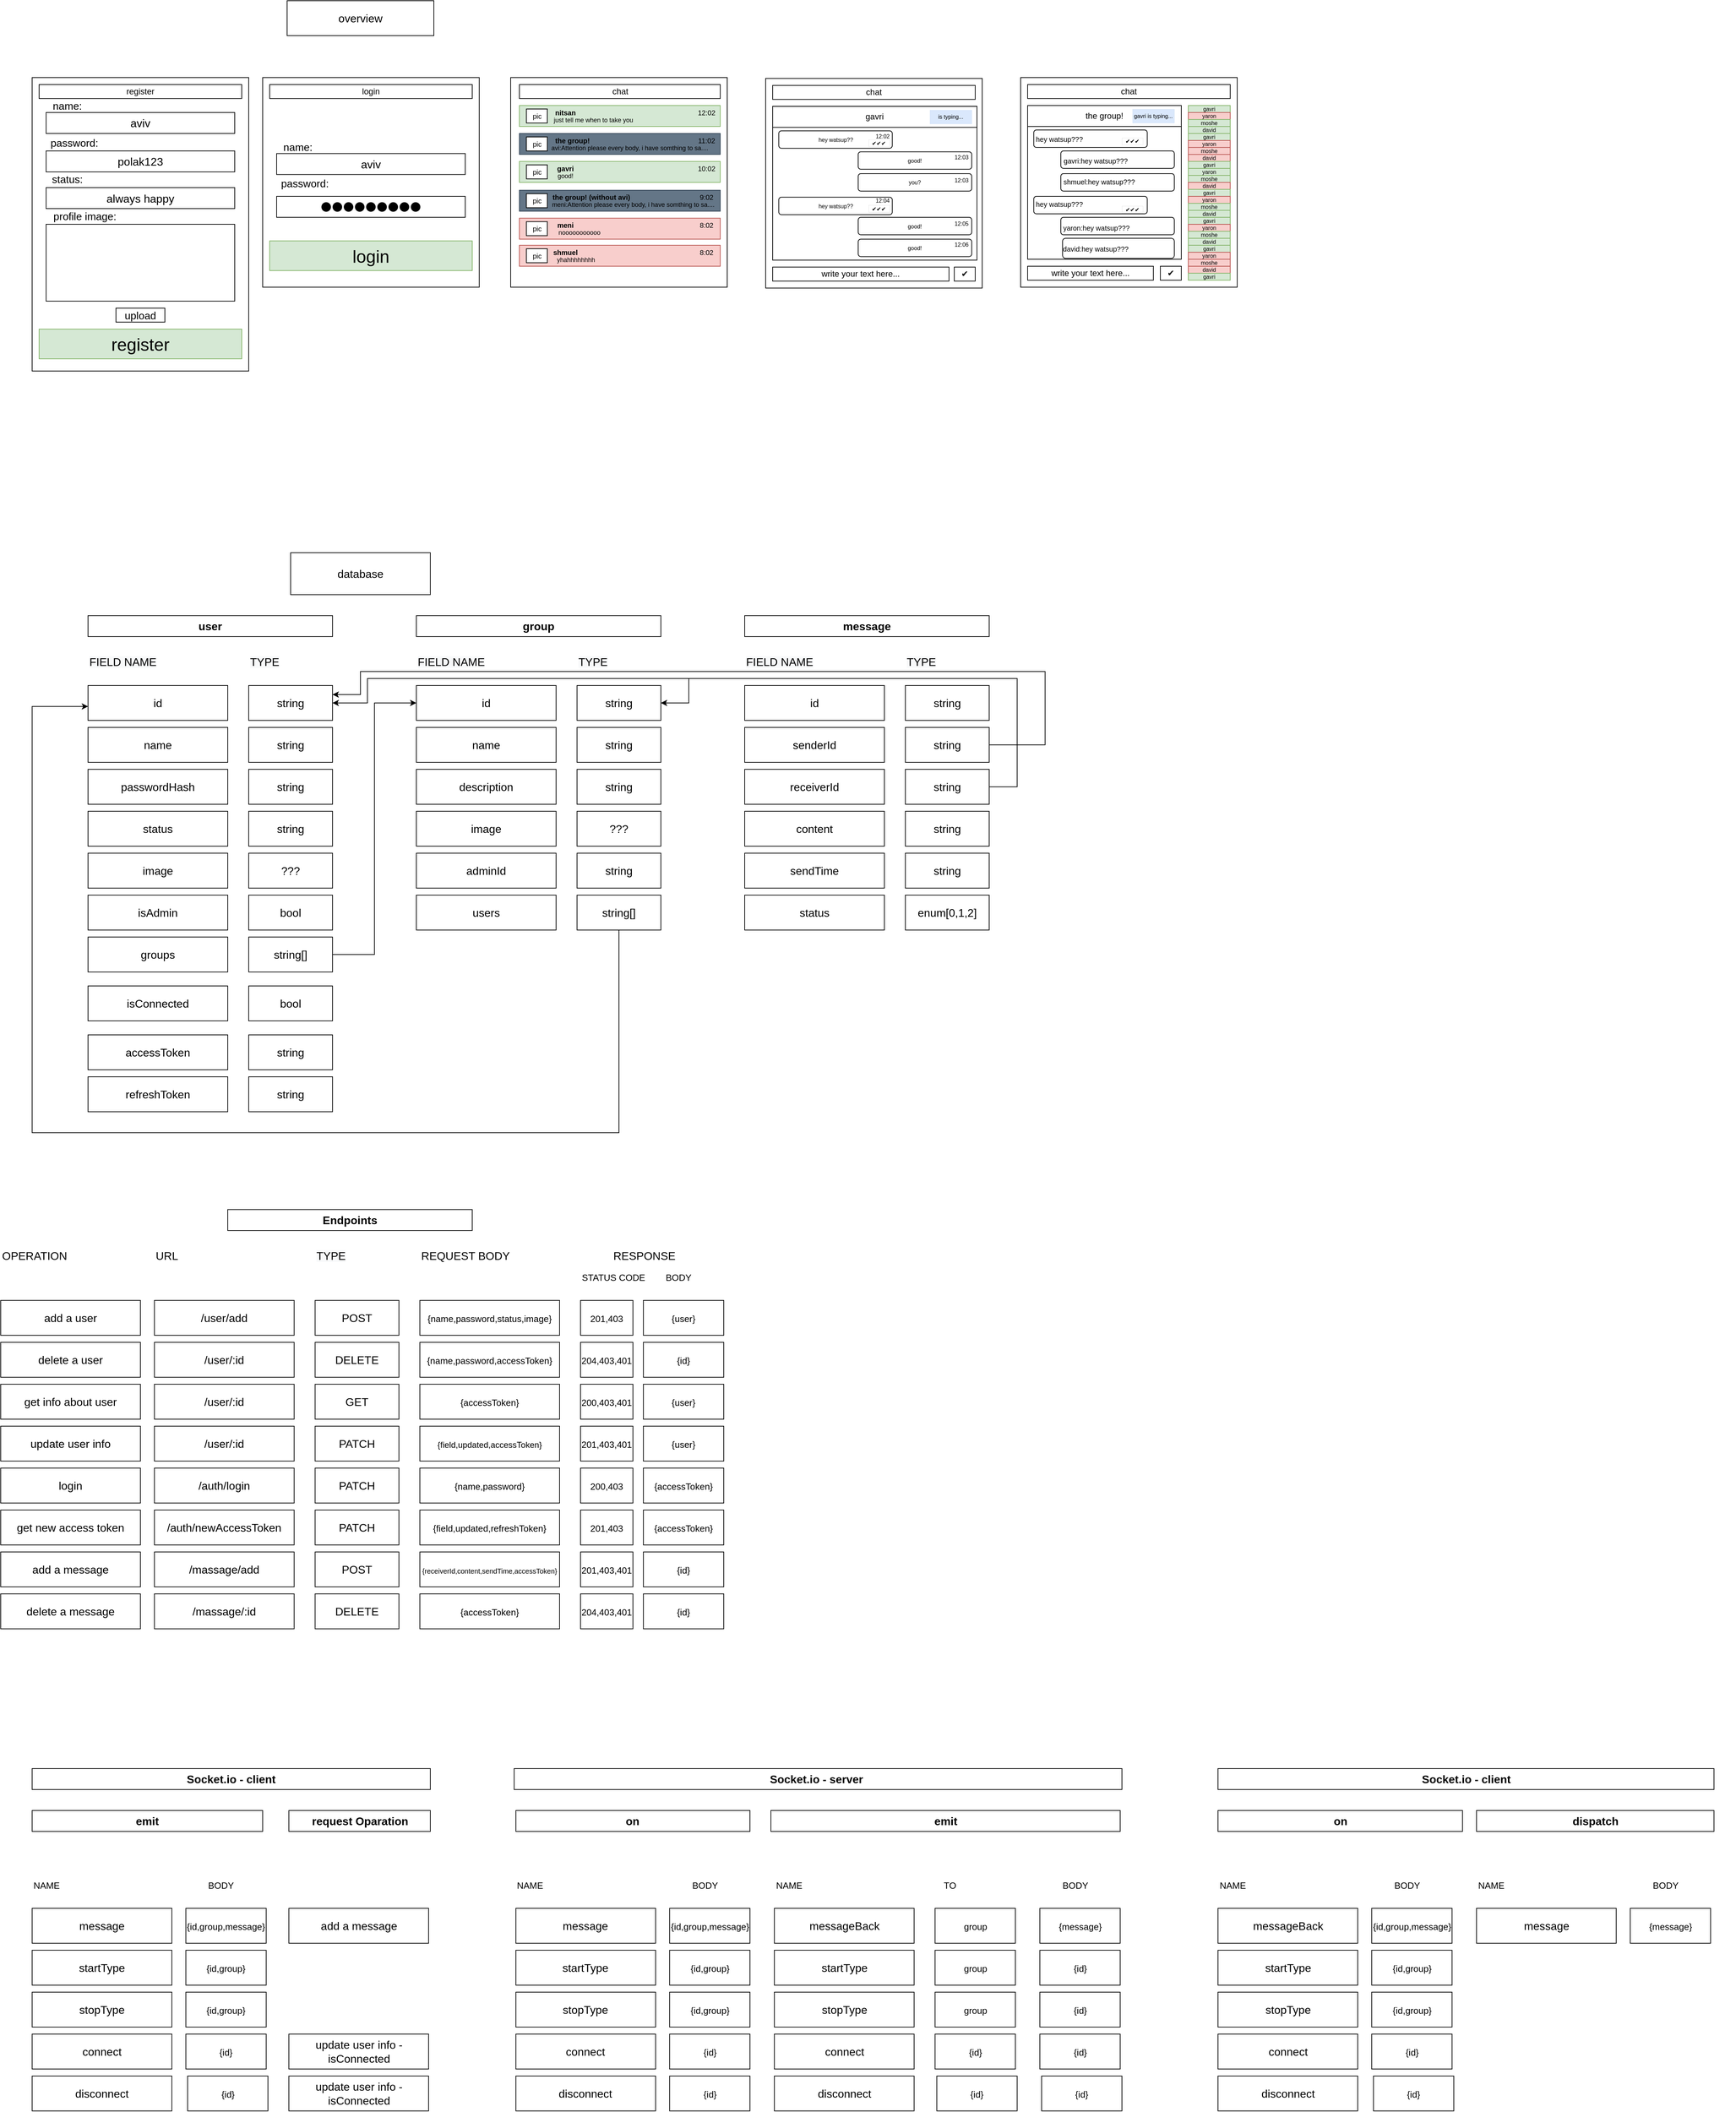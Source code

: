 <mxfile version="15.8.0" type="github">
  <diagram name="Page-1" id="6133507b-19e7-1e82-6fc7-422aa6c4b21f">
    <mxGraphModel dx="3165" dy="1708" grid="1" gridSize="10" guides="1" tooltips="1" connect="1" arrows="1" fold="1" page="1" pageScale="1" pageWidth="1100" pageHeight="850" background="none" math="0" shadow="0">
      <root>
        <mxCell id="0" />
        <mxCell id="1" parent="0" />
        <mxCell id="AFFpdQYeHImqbVrOeC9r-11" value="" style="rounded=0;whiteSpace=wrap;html=1;" vertex="1" parent="1">
          <mxGeometry x="80" y="200" width="310" height="420" as="geometry" />
        </mxCell>
        <mxCell id="AFFpdQYeHImqbVrOeC9r-10" value="register" style="rounded=0;whiteSpace=wrap;html=1;" vertex="1" parent="1">
          <mxGeometry x="90" y="210" width="290" height="20" as="geometry" />
        </mxCell>
        <mxCell id="AFFpdQYeHImqbVrOeC9r-129" value="" style="rounded=0;whiteSpace=wrap;html=1;" vertex="1" parent="1">
          <mxGeometry x="1495" y="200" width="310" height="300" as="geometry" />
        </mxCell>
        <mxCell id="AFFpdQYeHImqbVrOeC9r-130" value="chat" style="rounded=0;whiteSpace=wrap;html=1;" vertex="1" parent="1">
          <mxGeometry x="1505" y="210" width="290" height="20" as="geometry" />
        </mxCell>
        <mxCell id="AFFpdQYeHImqbVrOeC9r-131" value="" style="rounded=0;whiteSpace=wrap;html=1;" vertex="1" parent="1">
          <mxGeometry x="1505" y="240" width="220" height="220" as="geometry" />
        </mxCell>
        <mxCell id="AFFpdQYeHImqbVrOeC9r-132" value="" style="rounded=0;whiteSpace=wrap;html=1;strokeWidth=1;fontSize=8;" vertex="1" parent="1">
          <mxGeometry x="1735" y="240" width="60" height="250" as="geometry" />
        </mxCell>
        <mxCell id="AFFpdQYeHImqbVrOeC9r-133" value="write your text here..." style="rounded=0;whiteSpace=wrap;html=1;" vertex="1" parent="1">
          <mxGeometry x="1505" y="470" width="180" height="20" as="geometry" />
        </mxCell>
        <mxCell id="AFFpdQYeHImqbVrOeC9r-134" value="✔" style="rounded=0;whiteSpace=wrap;html=1;" vertex="1" parent="1">
          <mxGeometry x="1695" y="470" width="30" height="20" as="geometry" />
        </mxCell>
        <mxCell id="AFFpdQYeHImqbVrOeC9r-135" value="the group!" style="rounded=0;whiteSpace=wrap;html=1;" vertex="1" parent="1">
          <mxGeometry x="1505" y="240" width="220" height="30" as="geometry" />
        </mxCell>
        <mxCell id="AFFpdQYeHImqbVrOeC9r-136" value="gavri" style="rounded=0;whiteSpace=wrap;html=1;fillColor=#d5e8d4;strokeColor=#82b366;strokeWidth=1;fontSize=8;" vertex="1" parent="1">
          <mxGeometry x="1735" y="240" width="60" height="10" as="geometry" />
        </mxCell>
        <mxCell id="AFFpdQYeHImqbVrOeC9r-137" value="&lt;span style=&quot;font-size: 8px;&quot;&gt;yaron&lt;/span&gt;" style="rounded=0;whiteSpace=wrap;html=1;fillColor=#f8cecc;strokeColor=#b85450;strokeWidth=1;fontSize=8;" vertex="1" parent="1">
          <mxGeometry x="1735" y="250" width="60" height="10" as="geometry" />
        </mxCell>
        <mxCell id="AFFpdQYeHImqbVrOeC9r-138" value="&lt;span style=&quot;font-size: 8px;&quot;&gt;moshe&lt;/span&gt;" style="rounded=0;whiteSpace=wrap;html=1;fillColor=#d5e8d4;strokeColor=#82b366;strokeWidth=1;fontSize=8;" vertex="1" parent="1">
          <mxGeometry x="1735" y="260" width="60" height="10" as="geometry" />
        </mxCell>
        <mxCell id="AFFpdQYeHImqbVrOeC9r-139" value="&lt;span style=&quot;font-size: 8px;&quot;&gt;david&lt;/span&gt;" style="rounded=0;whiteSpace=wrap;html=1;fillColor=#d5e8d4;strokeColor=#82b366;strokeWidth=1;fontSize=8;" vertex="1" parent="1">
          <mxGeometry x="1735" y="270" width="60" height="10" as="geometry" />
        </mxCell>
        <mxCell id="AFFpdQYeHImqbVrOeC9r-140" value="gavri" style="rounded=0;whiteSpace=wrap;html=1;fillColor=#d5e8d4;strokeColor=#82b366;strokeWidth=1;fontSize=8;" vertex="1" parent="1">
          <mxGeometry x="1735" y="280" width="60" height="10" as="geometry" />
        </mxCell>
        <mxCell id="AFFpdQYeHImqbVrOeC9r-141" value="&lt;span style=&quot;font-size: 8px;&quot;&gt;yaron&lt;/span&gt;" style="rounded=0;whiteSpace=wrap;html=1;fillColor=#f8cecc;strokeColor=#b85450;strokeWidth=1;fontSize=8;" vertex="1" parent="1">
          <mxGeometry x="1735" y="290" width="60" height="10" as="geometry" />
        </mxCell>
        <mxCell id="AFFpdQYeHImqbVrOeC9r-142" value="&lt;span style=&quot;font-size: 8px;&quot;&gt;moshe&lt;/span&gt;" style="rounded=0;whiteSpace=wrap;html=1;fillColor=#f8cecc;strokeColor=#b85450;strokeWidth=1;fontSize=8;" vertex="1" parent="1">
          <mxGeometry x="1735" y="300" width="60" height="10" as="geometry" />
        </mxCell>
        <mxCell id="AFFpdQYeHImqbVrOeC9r-143" value="&lt;span style=&quot;font-size: 8px;&quot;&gt;david&lt;/span&gt;" style="rounded=0;whiteSpace=wrap;html=1;fillColor=#f8cecc;strokeColor=#b85450;strokeWidth=1;fontSize=8;" vertex="1" parent="1">
          <mxGeometry x="1735" y="310" width="60" height="10" as="geometry" />
        </mxCell>
        <mxCell id="AFFpdQYeHImqbVrOeC9r-144" value="gavri" style="rounded=0;whiteSpace=wrap;html=1;fillColor=#d5e8d4;strokeColor=#82b366;strokeWidth=1;fontSize=8;" vertex="1" parent="1">
          <mxGeometry x="1735" y="320" width="60" height="10" as="geometry" />
        </mxCell>
        <mxCell id="AFFpdQYeHImqbVrOeC9r-145" value="&lt;span style=&quot;font-size: 8px;&quot;&gt;yaron&lt;/span&gt;" style="rounded=0;whiteSpace=wrap;html=1;fillColor=#d5e8d4;strokeColor=#82b366;strokeWidth=1;fontSize=8;" vertex="1" parent="1">
          <mxGeometry x="1735" y="330" width="60" height="10" as="geometry" />
        </mxCell>
        <mxCell id="AFFpdQYeHImqbVrOeC9r-146" value="&lt;span style=&quot;font-size: 8px;&quot;&gt;moshe&lt;/span&gt;" style="rounded=0;whiteSpace=wrap;html=1;fillColor=#d5e8d4;strokeColor=#82b366;strokeWidth=1;fontSize=8;" vertex="1" parent="1">
          <mxGeometry x="1735" y="340" width="60" height="10" as="geometry" />
        </mxCell>
        <mxCell id="AFFpdQYeHImqbVrOeC9r-147" value="&lt;span style=&quot;font-size: 8px;&quot;&gt;david&lt;/span&gt;" style="rounded=0;whiteSpace=wrap;html=1;fillColor=#f8cecc;strokeColor=#b85450;strokeWidth=1;fontSize=8;" vertex="1" parent="1">
          <mxGeometry x="1735" y="350" width="60" height="10" as="geometry" />
        </mxCell>
        <mxCell id="AFFpdQYeHImqbVrOeC9r-148" value="gavri" style="rounded=0;whiteSpace=wrap;html=1;fillColor=#d5e8d4;strokeColor=#82b366;strokeWidth=1;fontSize=8;" vertex="1" parent="1">
          <mxGeometry x="1735" y="360" width="60" height="10" as="geometry" />
        </mxCell>
        <mxCell id="AFFpdQYeHImqbVrOeC9r-149" value="&lt;span style=&quot;font-size: 8px;&quot;&gt;yaron&lt;/span&gt;" style="rounded=0;whiteSpace=wrap;html=1;fillColor=#f8cecc;strokeColor=#b85450;strokeWidth=1;fontSize=8;" vertex="1" parent="1">
          <mxGeometry x="1735" y="370" width="60" height="10" as="geometry" />
        </mxCell>
        <mxCell id="AFFpdQYeHImqbVrOeC9r-150" value="&lt;span style=&quot;font-size: 8px;&quot;&gt;moshe&lt;/span&gt;" style="rounded=0;whiteSpace=wrap;html=1;fillColor=#d5e8d4;strokeColor=#82b366;strokeWidth=1;fontSize=8;" vertex="1" parent="1">
          <mxGeometry x="1735" y="380" width="60" height="10" as="geometry" />
        </mxCell>
        <mxCell id="AFFpdQYeHImqbVrOeC9r-151" value="&lt;span style=&quot;font-size: 8px;&quot;&gt;david&lt;/span&gt;" style="rounded=0;whiteSpace=wrap;html=1;fillColor=#d5e8d4;strokeColor=#82b366;strokeWidth=1;fontSize=8;" vertex="1" parent="1">
          <mxGeometry x="1735" y="390" width="60" height="10" as="geometry" />
        </mxCell>
        <mxCell id="AFFpdQYeHImqbVrOeC9r-152" value="gavri" style="rounded=0;whiteSpace=wrap;html=1;fillColor=#d5e8d4;strokeColor=#82b366;strokeWidth=1;fontSize=8;" vertex="1" parent="1">
          <mxGeometry x="1735" y="400" width="60" height="10" as="geometry" />
        </mxCell>
        <mxCell id="AFFpdQYeHImqbVrOeC9r-153" value="&lt;span style=&quot;font-size: 8px;&quot;&gt;yaron&lt;/span&gt;" style="rounded=0;whiteSpace=wrap;html=1;fillColor=#f8cecc;strokeColor=#b85450;strokeWidth=1;fontSize=8;" vertex="1" parent="1">
          <mxGeometry x="1735" y="410" width="60" height="10" as="geometry" />
        </mxCell>
        <mxCell id="AFFpdQYeHImqbVrOeC9r-154" value="&lt;span style=&quot;font-size: 8px;&quot;&gt;moshe&lt;/span&gt;" style="rounded=0;whiteSpace=wrap;html=1;fillColor=#d5e8d4;strokeColor=#82b366;strokeWidth=1;fontSize=8;" vertex="1" parent="1">
          <mxGeometry x="1735" y="420" width="60" height="10" as="geometry" />
        </mxCell>
        <mxCell id="AFFpdQYeHImqbVrOeC9r-155" value="&lt;span style=&quot;font-size: 8px;&quot;&gt;david&lt;/span&gt;" style="rounded=0;whiteSpace=wrap;html=1;fillColor=#d5e8d4;strokeColor=#82b366;strokeWidth=1;fontSize=8;" vertex="1" parent="1">
          <mxGeometry x="1735" y="430" width="60" height="10" as="geometry" />
        </mxCell>
        <mxCell id="AFFpdQYeHImqbVrOeC9r-156" value="gavri" style="rounded=0;whiteSpace=wrap;html=1;fillColor=#d5e8d4;strokeColor=#82b366;strokeWidth=1;fontSize=8;" vertex="1" parent="1">
          <mxGeometry x="1735" y="440" width="60" height="10" as="geometry" />
        </mxCell>
        <mxCell id="AFFpdQYeHImqbVrOeC9r-157" value="&lt;span style=&quot;font-size: 8px;&quot;&gt;yaron&lt;/span&gt;" style="rounded=0;whiteSpace=wrap;html=1;fillColor=#f8cecc;strokeColor=#b85450;strokeWidth=1;fontSize=8;" vertex="1" parent="1">
          <mxGeometry x="1735" y="450" width="60" height="10" as="geometry" />
        </mxCell>
        <mxCell id="AFFpdQYeHImqbVrOeC9r-158" value="&lt;span style=&quot;font-size: 8px;&quot;&gt;moshe&lt;/span&gt;" style="rounded=0;whiteSpace=wrap;html=1;fillColor=#f8cecc;strokeColor=#b85450;strokeWidth=1;fontSize=8;" vertex="1" parent="1">
          <mxGeometry x="1735" y="460" width="60" height="10" as="geometry" />
        </mxCell>
        <mxCell id="AFFpdQYeHImqbVrOeC9r-159" value="&lt;span style=&quot;font-size: 8px;&quot;&gt;david&lt;/span&gt;" style="rounded=0;whiteSpace=wrap;html=1;fillColor=#f8cecc;strokeColor=#b85450;strokeWidth=1;fontSize=8;" vertex="1" parent="1">
          <mxGeometry x="1735" y="470" width="60" height="10" as="geometry" />
        </mxCell>
        <mxCell id="AFFpdQYeHImqbVrOeC9r-160" value="gavri" style="rounded=0;whiteSpace=wrap;html=1;fillColor=#d5e8d4;strokeColor=#82b366;strokeWidth=1;fontSize=8;" vertex="1" parent="1">
          <mxGeometry x="1735" y="480" width="60" height="10" as="geometry" />
        </mxCell>
        <mxCell id="AFFpdQYeHImqbVrOeC9r-161" value="" style="rounded=1;whiteSpace=wrap;html=1;fontSize=8;strokeWidth=1;" vertex="1" parent="1">
          <mxGeometry x="1513.75" y="275" width="162.5" height="25" as="geometry" />
        </mxCell>
        <mxCell id="AFFpdQYeHImqbVrOeC9r-162" value="" style="rounded=1;whiteSpace=wrap;html=1;fontSize=8;strokeWidth=1;" vertex="1" parent="1">
          <mxGeometry x="1552.5" y="305" width="162.5" height="25" as="geometry" />
        </mxCell>
        <mxCell id="AFFpdQYeHImqbVrOeC9r-163" value="" style="rounded=1;whiteSpace=wrap;html=1;fontSize=8;strokeWidth=1;" vertex="1" parent="1">
          <mxGeometry x="1552.5" y="337.5" width="162.5" height="25" as="geometry" />
        </mxCell>
        <mxCell id="AFFpdQYeHImqbVrOeC9r-164" value="" style="rounded=1;whiteSpace=wrap;html=1;fontSize=8;strokeWidth=1;" vertex="1" parent="1">
          <mxGeometry x="1513.75" y="370" width="162.5" height="25" as="geometry" />
        </mxCell>
        <mxCell id="AFFpdQYeHImqbVrOeC9r-165" value="" style="rounded=1;whiteSpace=wrap;html=1;fontSize=8;strokeWidth=1;" vertex="1" parent="1">
          <mxGeometry x="1552.5" y="400" width="162.5" height="25" as="geometry" />
        </mxCell>
        <mxCell id="AFFpdQYeHImqbVrOeC9r-166" value="" style="rounded=1;whiteSpace=wrap;html=1;fontSize=8;strokeWidth=1;" vertex="1" parent="1">
          <mxGeometry x="1555" y="430" width="160" height="28.75" as="geometry" />
        </mxCell>
        <mxCell id="AFFpdQYeHImqbVrOeC9r-167" value="gavri is typing..." style="rounded=0;whiteSpace=wrap;html=1;fontSize=8;strokeWidth=0;fillColor=#dae8fc;strokeColor=#6c8ebf;" vertex="1" parent="1">
          <mxGeometry x="1655" y="245" width="60" height="20" as="geometry" />
        </mxCell>
        <mxCell id="AFFpdQYeHImqbVrOeC9r-168" value="✔✔✔" style="rounded=0;whiteSpace=wrap;html=1;fontSize=8;strokeWidth=0;" vertex="1" parent="1">
          <mxGeometry x="1640" y="286.25" width="30" height="10" as="geometry" />
        </mxCell>
        <mxCell id="AFFpdQYeHImqbVrOeC9r-169" value="✔✔✔" style="rounded=0;whiteSpace=wrap;html=1;fontSize=8;strokeWidth=0;" vertex="1" parent="1">
          <mxGeometry x="1640" y="383.75" width="30" height="10" as="geometry" />
        </mxCell>
        <mxCell id="AFFpdQYeHImqbVrOeC9r-170" value="&lt;font style=&quot;font-size: 16px&quot;&gt;polak123&lt;/font&gt;" style="rounded=0;whiteSpace=wrap;html=1;fontSize=8;strokeWidth=1;" vertex="1" parent="1">
          <mxGeometry x="100" y="305" width="270" height="30" as="geometry" />
        </mxCell>
        <mxCell id="AFFpdQYeHImqbVrOeC9r-171" value="&lt;font style=&quot;font-size: 25px&quot;&gt;register&lt;/font&gt;" style="rounded=0;whiteSpace=wrap;html=1;fontSize=8;strokeWidth=1;fillColor=#d5e8d4;strokeColor=#82b366;" vertex="1" parent="1">
          <mxGeometry x="90" y="560" width="290" height="42.5" as="geometry" />
        </mxCell>
        <mxCell id="AFFpdQYeHImqbVrOeC9r-175" value="&lt;font style=&quot;font-size: 16px&quot;&gt;aviv&lt;/font&gt;" style="rounded=0;whiteSpace=wrap;html=1;fontSize=7;strokeWidth=1;" vertex="1" parent="1">
          <mxGeometry x="100" y="250" width="270" height="30" as="geometry" />
        </mxCell>
        <mxCell id="AFFpdQYeHImqbVrOeC9r-176" value="&lt;font style=&quot;font-size: 15px&quot;&gt;name:&lt;/font&gt;" style="text;html=1;resizable=0;autosize=1;align=center;verticalAlign=middle;points=[];fillColor=none;strokeColor=none;rounded=0;fontSize=7;" vertex="1" parent="1">
          <mxGeometry x="100" y="230" width="60" height="20" as="geometry" />
        </mxCell>
        <mxCell id="AFFpdQYeHImqbVrOeC9r-177" value="&lt;font style=&quot;font-size: 15px&quot;&gt;password:&lt;/font&gt;" style="text;html=1;resizable=0;autosize=1;align=center;verticalAlign=middle;points=[];fillColor=none;strokeColor=none;rounded=0;fontSize=7;" vertex="1" parent="1">
          <mxGeometry x="100" y="282.5" width="80" height="20" as="geometry" />
        </mxCell>
        <mxCell id="AFFpdQYeHImqbVrOeC9r-180" value="&lt;font style=&quot;font-size: 16px&quot;&gt;always happy&lt;/font&gt;" style="rounded=0;whiteSpace=wrap;html=1;fontSize=8;strokeWidth=1;" vertex="1" parent="1">
          <mxGeometry x="100" y="357.5" width="270" height="30" as="geometry" />
        </mxCell>
        <mxCell id="AFFpdQYeHImqbVrOeC9r-181" value="&lt;font style=&quot;font-size: 15px&quot;&gt;status:&lt;/font&gt;" style="text;html=1;resizable=0;autosize=1;align=center;verticalAlign=middle;points=[];fillColor=none;strokeColor=none;rounded=0;fontSize=7;" vertex="1" parent="1">
          <mxGeometry x="100" y="335" width="60" height="20" as="geometry" />
        </mxCell>
        <mxCell id="AFFpdQYeHImqbVrOeC9r-182" value="" style="rounded=0;whiteSpace=wrap;html=1;fontSize=15;strokeWidth=1;" vertex="1" parent="1">
          <mxGeometry x="100" y="410" width="270" height="110" as="geometry" />
        </mxCell>
        <mxCell id="AFFpdQYeHImqbVrOeC9r-183" value="upload" style="rounded=0;whiteSpace=wrap;html=1;fontSize=15;strokeWidth=1;" vertex="1" parent="1">
          <mxGeometry x="200" y="530" width="70" height="20" as="geometry" />
        </mxCell>
        <mxCell id="AFFpdQYeHImqbVrOeC9r-184" value="&lt;font style=&quot;font-size: 15px&quot;&gt;profile image:&lt;/font&gt;" style="text;html=1;resizable=0;autosize=1;align=center;verticalAlign=middle;points=[];fillColor=none;strokeColor=none;rounded=0;fontSize=7;" vertex="1" parent="1">
          <mxGeometry x="100" y="387.5" width="110" height="20" as="geometry" />
        </mxCell>
        <mxCell id="AFFpdQYeHImqbVrOeC9r-185" value="" style="rounded=0;whiteSpace=wrap;html=1;" vertex="1" parent="1">
          <mxGeometry x="410" y="200" width="310" height="300" as="geometry" />
        </mxCell>
        <mxCell id="AFFpdQYeHImqbVrOeC9r-186" value="login" style="rounded=0;whiteSpace=wrap;html=1;" vertex="1" parent="1">
          <mxGeometry x="420" y="210" width="290" height="20" as="geometry" />
        </mxCell>
        <mxCell id="AFFpdQYeHImqbVrOeC9r-187" value="&lt;span style=&quot;font-size: 16px&quot;&gt;⚫⚫⚫⚫⚫⚫&lt;/span&gt;&lt;span style=&quot;font-size: 16px&quot;&gt;⚫⚫⚫&lt;/span&gt;" style="rounded=0;whiteSpace=wrap;html=1;fontSize=8;strokeWidth=1;" vertex="1" parent="1">
          <mxGeometry x="430" y="370" width="270" height="30" as="geometry" />
        </mxCell>
        <mxCell id="AFFpdQYeHImqbVrOeC9r-188" value="&lt;font style=&quot;font-size: 25px&quot;&gt;login&lt;/font&gt;" style="rounded=0;whiteSpace=wrap;html=1;fontSize=8;strokeWidth=1;fillColor=#d5e8d4;strokeColor=#82b366;" vertex="1" parent="1">
          <mxGeometry x="420" y="433.75" width="290" height="42.5" as="geometry" />
        </mxCell>
        <mxCell id="AFFpdQYeHImqbVrOeC9r-189" value="&lt;font style=&quot;font-size: 16px&quot;&gt;aviv&lt;/font&gt;" style="rounded=0;whiteSpace=wrap;html=1;fontSize=7;strokeWidth=1;" vertex="1" parent="1">
          <mxGeometry x="430" y="308.75" width="270" height="30" as="geometry" />
        </mxCell>
        <mxCell id="AFFpdQYeHImqbVrOeC9r-190" value="&lt;font style=&quot;font-size: 15px&quot;&gt;name:&lt;/font&gt;" style="text;html=1;resizable=0;autosize=1;align=center;verticalAlign=middle;points=[];fillColor=none;strokeColor=none;rounded=0;fontSize=7;" vertex="1" parent="1">
          <mxGeometry x="430" y="288.75" width="60" height="20" as="geometry" />
        </mxCell>
        <mxCell id="AFFpdQYeHImqbVrOeC9r-191" value="&lt;font style=&quot;font-size: 15px&quot;&gt;password:&lt;/font&gt;" style="text;html=1;resizable=0;autosize=1;align=center;verticalAlign=middle;points=[];fillColor=none;strokeColor=none;rounded=0;fontSize=7;" vertex="1" parent="1">
          <mxGeometry x="430" y="341.25" width="80" height="20" as="geometry" />
        </mxCell>
        <mxCell id="AFFpdQYeHImqbVrOeC9r-197" value="overview" style="whiteSpace=wrap;html=1;fontSize=16;strokeWidth=1;" vertex="1" parent="1">
          <mxGeometry x="445" y="90" width="210" height="50" as="geometry" />
        </mxCell>
        <mxCell id="AFFpdQYeHImqbVrOeC9r-198" value="database" style="rounded=0;whiteSpace=wrap;html=1;fontSize=16;strokeWidth=1;" vertex="1" parent="1">
          <mxGeometry x="450" y="880" width="200" height="60" as="geometry" />
        </mxCell>
        <mxCell id="AFFpdQYeHImqbVrOeC9r-199" value="&lt;b&gt;user&lt;/b&gt;" style="rounded=0;whiteSpace=wrap;html=1;fontSize=16;strokeWidth=1;" vertex="1" parent="1">
          <mxGeometry x="160" y="970" width="350" height="30" as="geometry" />
        </mxCell>
        <mxCell id="AFFpdQYeHImqbVrOeC9r-200" value="name" style="rounded=0;whiteSpace=wrap;html=1;fontSize=16;strokeWidth=1;" vertex="1" parent="1">
          <mxGeometry x="160" y="1130" width="200" height="50" as="geometry" />
        </mxCell>
        <mxCell id="AFFpdQYeHImqbVrOeC9r-201" value="string" style="rounded=0;whiteSpace=wrap;html=1;fontSize=16;strokeWidth=1;" vertex="1" parent="1">
          <mxGeometry x="390" y="1130" width="120" height="50" as="geometry" />
        </mxCell>
        <mxCell id="AFFpdQYeHImqbVrOeC9r-202" value="passwordHash" style="rounded=0;whiteSpace=wrap;html=1;fontSize=16;strokeWidth=1;" vertex="1" parent="1">
          <mxGeometry x="160" y="1190" width="200" height="50" as="geometry" />
        </mxCell>
        <mxCell id="AFFpdQYeHImqbVrOeC9r-203" value="string" style="rounded=0;whiteSpace=wrap;html=1;fontSize=16;strokeWidth=1;" vertex="1" parent="1">
          <mxGeometry x="390" y="1190" width="120" height="50" as="geometry" />
        </mxCell>
        <mxCell id="AFFpdQYeHImqbVrOeC9r-204" value="status" style="rounded=0;whiteSpace=wrap;html=1;fontSize=16;strokeWidth=1;" vertex="1" parent="1">
          <mxGeometry x="160" y="1250" width="200" height="50" as="geometry" />
        </mxCell>
        <mxCell id="AFFpdQYeHImqbVrOeC9r-205" value="string" style="rounded=0;whiteSpace=wrap;html=1;fontSize=16;strokeWidth=1;" vertex="1" parent="1">
          <mxGeometry x="390" y="1250" width="120" height="50" as="geometry" />
        </mxCell>
        <mxCell id="AFFpdQYeHImqbVrOeC9r-206" value="image" style="rounded=0;whiteSpace=wrap;html=1;fontSize=16;strokeWidth=1;" vertex="1" parent="1">
          <mxGeometry x="160" y="1310" width="200" height="50" as="geometry" />
        </mxCell>
        <mxCell id="AFFpdQYeHImqbVrOeC9r-207" value="???" style="rounded=0;whiteSpace=wrap;html=1;fontSize=16;strokeWidth=1;" vertex="1" parent="1">
          <mxGeometry x="390" y="1310" width="120" height="50" as="geometry" />
        </mxCell>
        <mxCell id="AFFpdQYeHImqbVrOeC9r-208" value="isAdmin" style="rounded=0;whiteSpace=wrap;html=1;fontSize=16;strokeWidth=1;" vertex="1" parent="1">
          <mxGeometry x="160" y="1370" width="200" height="50" as="geometry" />
        </mxCell>
        <mxCell id="AFFpdQYeHImqbVrOeC9r-209" value="bool" style="rounded=0;whiteSpace=wrap;html=1;fontSize=16;strokeWidth=1;" vertex="1" parent="1">
          <mxGeometry x="390" y="1370" width="120" height="50" as="geometry" />
        </mxCell>
        <mxCell id="AFFpdQYeHImqbVrOeC9r-210" value="id" style="rounded=0;whiteSpace=wrap;html=1;fontSize=16;strokeWidth=1;" vertex="1" parent="1">
          <mxGeometry x="160" y="1070" width="200" height="50" as="geometry" />
        </mxCell>
        <mxCell id="AFFpdQYeHImqbVrOeC9r-211" value="string" style="rounded=0;whiteSpace=wrap;html=1;fontSize=16;strokeWidth=1;" vertex="1" parent="1">
          <mxGeometry x="390" y="1070" width="120" height="50" as="geometry" />
        </mxCell>
        <mxCell id="AFFpdQYeHImqbVrOeC9r-215" value="&lt;span style=&quot;color: rgb(0, 0, 0); font-family: helvetica; font-size: 16px; font-style: normal; font-weight: 400; letter-spacing: normal; text-align: center; text-indent: 0px; text-transform: none; word-spacing: 0px; background-color: rgb(248, 249, 250); display: inline; float: none;&quot;&gt;FIELD NAME&lt;/span&gt;" style="text;whiteSpace=wrap;html=1;fontSize=16;" vertex="1" parent="1">
          <mxGeometry x="160" y="1020" width="120" height="30" as="geometry" />
        </mxCell>
        <mxCell id="AFFpdQYeHImqbVrOeC9r-216" value="&lt;span style=&quot;color: rgb(0 , 0 , 0) ; font-family: &amp;#34;helvetica&amp;#34; ; font-size: 16px ; font-style: normal ; font-weight: 400 ; letter-spacing: normal ; text-align: center ; text-indent: 0px ; text-transform: none ; word-spacing: 0px ; background-color: rgb(248 , 249 , 250) ; display: inline ; float: none&quot;&gt;TYPE&lt;/span&gt;" style="text;whiteSpace=wrap;html=1;fontSize=16;" vertex="1" parent="1">
          <mxGeometry x="390" y="1020" width="120" height="30" as="geometry" />
        </mxCell>
        <mxCell id="AFFpdQYeHImqbVrOeC9r-218" value="groups" style="rounded=0;whiteSpace=wrap;html=1;fontSize=16;strokeWidth=1;" vertex="1" parent="1">
          <mxGeometry x="160" y="1430" width="200" height="50" as="geometry" />
        </mxCell>
        <mxCell id="AFFpdQYeHImqbVrOeC9r-237" style="edgeStyle=orthogonalEdgeStyle;rounded=0;orthogonalLoop=1;jettySize=auto;html=1;exitX=1;exitY=0.5;exitDx=0;exitDy=0;entryX=0;entryY=0.5;entryDx=0;entryDy=0;fontSize=16;" edge="1" parent="1" source="AFFpdQYeHImqbVrOeC9r-219" target="AFFpdQYeHImqbVrOeC9r-231">
          <mxGeometry relative="1" as="geometry" />
        </mxCell>
        <mxCell id="AFFpdQYeHImqbVrOeC9r-219" value="string[]" style="rounded=0;whiteSpace=wrap;html=1;fontSize=16;strokeWidth=1;" vertex="1" parent="1">
          <mxGeometry x="390" y="1430" width="120" height="50" as="geometry" />
        </mxCell>
        <mxCell id="AFFpdQYeHImqbVrOeC9r-220" value="&lt;b&gt;group&lt;/b&gt;" style="rounded=0;whiteSpace=wrap;html=1;fontSize=16;strokeWidth=1;" vertex="1" parent="1">
          <mxGeometry x="630" y="970" width="350" height="30" as="geometry" />
        </mxCell>
        <mxCell id="AFFpdQYeHImqbVrOeC9r-221" value="name" style="rounded=0;whiteSpace=wrap;html=1;fontSize=16;strokeWidth=1;" vertex="1" parent="1">
          <mxGeometry x="630" y="1130" width="200" height="50" as="geometry" />
        </mxCell>
        <mxCell id="AFFpdQYeHImqbVrOeC9r-222" value="string" style="rounded=0;whiteSpace=wrap;html=1;fontSize=16;strokeWidth=1;" vertex="1" parent="1">
          <mxGeometry x="860" y="1130" width="120" height="50" as="geometry" />
        </mxCell>
        <mxCell id="AFFpdQYeHImqbVrOeC9r-225" value="description" style="rounded=0;whiteSpace=wrap;html=1;fontSize=16;strokeWidth=1;" vertex="1" parent="1">
          <mxGeometry x="630" y="1190" width="200" height="50" as="geometry" />
        </mxCell>
        <mxCell id="AFFpdQYeHImqbVrOeC9r-226" value="string" style="rounded=0;whiteSpace=wrap;html=1;fontSize=16;strokeWidth=1;" vertex="1" parent="1">
          <mxGeometry x="860" y="1190" width="120" height="50" as="geometry" />
        </mxCell>
        <mxCell id="AFFpdQYeHImqbVrOeC9r-227" value="image" style="rounded=0;whiteSpace=wrap;html=1;fontSize=16;strokeWidth=1;" vertex="1" parent="1">
          <mxGeometry x="630" y="1250" width="200" height="50" as="geometry" />
        </mxCell>
        <mxCell id="AFFpdQYeHImqbVrOeC9r-228" value="???" style="rounded=0;whiteSpace=wrap;html=1;fontSize=16;strokeWidth=1;" vertex="1" parent="1">
          <mxGeometry x="860" y="1250" width="120" height="50" as="geometry" />
        </mxCell>
        <mxCell id="AFFpdQYeHImqbVrOeC9r-229" value="adminId" style="rounded=0;whiteSpace=wrap;html=1;fontSize=16;strokeWidth=1;" vertex="1" parent="1">
          <mxGeometry x="630" y="1310" width="200" height="50" as="geometry" />
        </mxCell>
        <mxCell id="AFFpdQYeHImqbVrOeC9r-230" value="string" style="rounded=0;whiteSpace=wrap;html=1;fontSize=16;strokeWidth=1;" vertex="1" parent="1">
          <mxGeometry x="860" y="1310" width="120" height="50" as="geometry" />
        </mxCell>
        <mxCell id="AFFpdQYeHImqbVrOeC9r-231" value="id" style="rounded=0;whiteSpace=wrap;html=1;fontSize=16;strokeWidth=1;" vertex="1" parent="1">
          <mxGeometry x="630" y="1070" width="200" height="50" as="geometry" />
        </mxCell>
        <mxCell id="AFFpdQYeHImqbVrOeC9r-232" value="string" style="rounded=0;whiteSpace=wrap;html=1;fontSize=16;strokeWidth=1;" vertex="1" parent="1">
          <mxGeometry x="860" y="1070" width="120" height="50" as="geometry" />
        </mxCell>
        <mxCell id="AFFpdQYeHImqbVrOeC9r-233" value="&lt;span style=&quot;color: rgb(0, 0, 0); font-family: helvetica; font-size: 16px; font-style: normal; font-weight: 400; letter-spacing: normal; text-align: center; text-indent: 0px; text-transform: none; word-spacing: 0px; background-color: rgb(248, 249, 250); display: inline; float: none;&quot;&gt;FIELD NAME&lt;/span&gt;" style="text;whiteSpace=wrap;html=1;fontSize=16;" vertex="1" parent="1">
          <mxGeometry x="630" y="1020" width="120" height="30" as="geometry" />
        </mxCell>
        <mxCell id="AFFpdQYeHImqbVrOeC9r-234" value="&lt;span style=&quot;color: rgb(0 , 0 , 0) ; font-family: &amp;#34;helvetica&amp;#34; ; font-size: 16px ; font-style: normal ; font-weight: 400 ; letter-spacing: normal ; text-align: center ; text-indent: 0px ; text-transform: none ; word-spacing: 0px ; background-color: rgb(248 , 249 , 250) ; display: inline ; float: none&quot;&gt;TYPE&lt;/span&gt;" style="text;whiteSpace=wrap;html=1;fontSize=16;" vertex="1" parent="1">
          <mxGeometry x="860" y="1020" width="120" height="30" as="geometry" />
        </mxCell>
        <mxCell id="AFFpdQYeHImqbVrOeC9r-235" value="users" style="rounded=0;whiteSpace=wrap;html=1;fontSize=16;strokeWidth=1;" vertex="1" parent="1">
          <mxGeometry x="630" y="1370" width="200" height="50" as="geometry" />
        </mxCell>
        <mxCell id="AFFpdQYeHImqbVrOeC9r-238" style="edgeStyle=orthogonalEdgeStyle;rounded=0;orthogonalLoop=1;jettySize=auto;html=1;exitX=0.5;exitY=1;exitDx=0;exitDy=0;fontSize=16;" edge="1" parent="1" source="AFFpdQYeHImqbVrOeC9r-236">
          <mxGeometry relative="1" as="geometry">
            <mxPoint x="160" y="1100" as="targetPoint" />
            <Array as="points">
              <mxPoint x="920" y="1710" />
              <mxPoint x="80" y="1710" />
              <mxPoint x="80" y="1100" />
            </Array>
          </mxGeometry>
        </mxCell>
        <mxCell id="AFFpdQYeHImqbVrOeC9r-236" value="string[]" style="rounded=0;whiteSpace=wrap;html=1;fontSize=16;strokeWidth=1;" vertex="1" parent="1">
          <mxGeometry x="860" y="1370" width="120" height="50" as="geometry" />
        </mxCell>
        <mxCell id="AFFpdQYeHImqbVrOeC9r-241" value="&lt;b&gt;Endpoints&lt;/b&gt;" style="rounded=0;whiteSpace=wrap;html=1;fontSize=16;strokeWidth=1;" vertex="1" parent="1">
          <mxGeometry x="360" y="1820" width="350" height="30" as="geometry" />
        </mxCell>
        <mxCell id="AFFpdQYeHImqbVrOeC9r-242" value="/user/:id" style="rounded=0;whiteSpace=wrap;html=1;fontSize=16;strokeWidth=1;" vertex="1" parent="1">
          <mxGeometry x="255.06" y="2010" width="200" height="50" as="geometry" />
        </mxCell>
        <mxCell id="AFFpdQYeHImqbVrOeC9r-243" value="DELETE" style="rounded=0;whiteSpace=wrap;html=1;fontSize=16;strokeWidth=1;" vertex="1" parent="1">
          <mxGeometry x="485.06" y="2010" width="120" height="50" as="geometry" />
        </mxCell>
        <mxCell id="AFFpdQYeHImqbVrOeC9r-244" value="/user/:id" style="rounded=0;whiteSpace=wrap;html=1;fontSize=16;strokeWidth=1;" vertex="1" parent="1">
          <mxGeometry x="255.06" y="2070" width="200" height="50" as="geometry" />
        </mxCell>
        <mxCell id="AFFpdQYeHImqbVrOeC9r-245" value="GET" style="rounded=0;whiteSpace=wrap;html=1;fontSize=16;strokeWidth=1;" vertex="1" parent="1">
          <mxGeometry x="485.06" y="2070" width="120" height="50" as="geometry" />
        </mxCell>
        <mxCell id="AFFpdQYeHImqbVrOeC9r-246" value="/user/:id" style="rounded=0;whiteSpace=wrap;html=1;fontSize=16;strokeWidth=1;" vertex="1" parent="1">
          <mxGeometry x="255.06" y="2130" width="200" height="50" as="geometry" />
        </mxCell>
        <mxCell id="AFFpdQYeHImqbVrOeC9r-247" value="PATCH" style="rounded=0;whiteSpace=wrap;html=1;fontSize=16;strokeWidth=1;" vertex="1" parent="1">
          <mxGeometry x="485.06" y="2130" width="120" height="50" as="geometry" />
        </mxCell>
        <mxCell id="AFFpdQYeHImqbVrOeC9r-252" value="/user/add" style="rounded=0;whiteSpace=wrap;html=1;fontSize=16;strokeWidth=1;" vertex="1" parent="1">
          <mxGeometry x="255.06" y="1950" width="200" height="50" as="geometry" />
        </mxCell>
        <mxCell id="AFFpdQYeHImqbVrOeC9r-253" value="POST" style="rounded=0;whiteSpace=wrap;html=1;fontSize=16;strokeWidth=1;" vertex="1" parent="1">
          <mxGeometry x="485.06" y="1950" width="120" height="50" as="geometry" />
        </mxCell>
        <mxCell id="AFFpdQYeHImqbVrOeC9r-254" value="&lt;div style=&quot;text-align: center&quot;&gt;&lt;span&gt;&lt;font face=&quot;helvetica&quot;&gt;URL&lt;/font&gt;&lt;/span&gt;&lt;/div&gt;" style="text;whiteSpace=wrap;html=1;fontSize=16;" vertex="1" parent="1">
          <mxGeometry x="255.06" y="1870" width="120" height="30" as="geometry" />
        </mxCell>
        <mxCell id="AFFpdQYeHImqbVrOeC9r-255" value="&lt;span style=&quot;color: rgb(0 , 0 , 0) ; font-family: &amp;#34;helvetica&amp;#34; ; font-size: 16px ; font-style: normal ; font-weight: 400 ; letter-spacing: normal ; text-align: center ; text-indent: 0px ; text-transform: none ; word-spacing: 0px ; background-color: rgb(248 , 249 , 250) ; display: inline ; float: none&quot;&gt;TYPE&lt;/span&gt;" style="text;whiteSpace=wrap;html=1;fontSize=16;" vertex="1" parent="1">
          <mxGeometry x="485.06" y="1870" width="120" height="30" as="geometry" />
        </mxCell>
        <mxCell id="AFFpdQYeHImqbVrOeC9r-275" value="&lt;font style=&quot;font-size: 13px&quot;&gt;{name,password,accessToken}&lt;/font&gt;" style="rounded=0;whiteSpace=wrap;html=1;fontSize=16;strokeWidth=1;" vertex="1" parent="1">
          <mxGeometry x="635" y="2010" width="200" height="50" as="geometry" />
        </mxCell>
        <mxCell id="AFFpdQYeHImqbVrOeC9r-277" value="&lt;font style=&quot;font-size: 13px&quot;&gt;{accessToken}&lt;/font&gt;" style="rounded=0;whiteSpace=wrap;html=1;fontSize=16;strokeWidth=1;" vertex="1" parent="1">
          <mxGeometry x="635" y="2070" width="200" height="50" as="geometry" />
        </mxCell>
        <mxCell id="AFFpdQYeHImqbVrOeC9r-279" value="&lt;font style=&quot;font-size: 12px&quot;&gt;{field,updated,accessToken}&lt;br&gt;&lt;/font&gt;" style="rounded=0;whiteSpace=wrap;html=1;fontSize=16;strokeWidth=1;" vertex="1" parent="1">
          <mxGeometry x="635" y="2130" width="200" height="50" as="geometry" />
        </mxCell>
        <mxCell id="AFFpdQYeHImqbVrOeC9r-281" value="&lt;font style=&quot;font-size: 13px&quot;&gt;{name,password,status,image}&lt;/font&gt;" style="rounded=0;whiteSpace=wrap;html=1;fontSize=16;strokeWidth=1;" vertex="1" parent="1">
          <mxGeometry x="635" y="1950" width="200" height="50" as="geometry" />
        </mxCell>
        <mxCell id="AFFpdQYeHImqbVrOeC9r-283" value="&lt;div style=&quot;text-align: center&quot;&gt;&lt;span style=&quot;font-family: &amp;#34;helvetica&amp;#34;&quot;&gt;REQUEST BODY&lt;/span&gt;&lt;br&gt;&lt;/div&gt;" style="text;whiteSpace=wrap;html=1;fontSize=16;" vertex="1" parent="1">
          <mxGeometry x="635" y="1870" width="135" height="30" as="geometry" />
        </mxCell>
        <mxCell id="AFFpdQYeHImqbVrOeC9r-285" value="delete a user" style="rounded=0;whiteSpace=wrap;html=1;fontSize=16;strokeWidth=1;" vertex="1" parent="1">
          <mxGeometry x="35" y="2010" width="200" height="50" as="geometry" />
        </mxCell>
        <mxCell id="AFFpdQYeHImqbVrOeC9r-287" value="update user info" style="rounded=0;whiteSpace=wrap;html=1;fontSize=16;strokeWidth=1;" vertex="1" parent="1">
          <mxGeometry x="35" y="2130" width="200" height="50" as="geometry" />
        </mxCell>
        <mxCell id="AFFpdQYeHImqbVrOeC9r-288" value="add a user" style="rounded=0;whiteSpace=wrap;html=1;fontSize=16;strokeWidth=1;" vertex="1" parent="1">
          <mxGeometry x="35" y="1950" width="200" height="50" as="geometry" />
        </mxCell>
        <mxCell id="AFFpdQYeHImqbVrOeC9r-289" value="&lt;div style=&quot;text-align: center&quot;&gt;&lt;font face=&quot;helvetica&quot;&gt;OPERATION&lt;/font&gt;&lt;/div&gt;" style="text;whiteSpace=wrap;html=1;fontSize=16;" vertex="1" parent="1">
          <mxGeometry x="35" y="1870" width="120" height="30" as="geometry" />
        </mxCell>
        <mxCell id="AFFpdQYeHImqbVrOeC9r-290" value="accessToken" style="rounded=0;whiteSpace=wrap;html=1;fontSize=16;strokeWidth=1;" vertex="1" parent="1">
          <mxGeometry x="160" y="1570" width="200" height="50" as="geometry" />
        </mxCell>
        <mxCell id="AFFpdQYeHImqbVrOeC9r-291" value="string" style="rounded=0;whiteSpace=wrap;html=1;fontSize=16;strokeWidth=1;" vertex="1" parent="1">
          <mxGeometry x="390" y="1570" width="120" height="50" as="geometry" />
        </mxCell>
        <mxCell id="AFFpdQYeHImqbVrOeC9r-292" value="refreshToken" style="rounded=0;whiteSpace=wrap;html=1;fontSize=16;strokeWidth=1;" vertex="1" parent="1">
          <mxGeometry x="160" y="1630" width="200" height="50" as="geometry" />
        </mxCell>
        <mxCell id="AFFpdQYeHImqbVrOeC9r-293" value="string" style="rounded=0;whiteSpace=wrap;html=1;fontSize=16;strokeWidth=1;" vertex="1" parent="1">
          <mxGeometry x="390" y="1630" width="120" height="50" as="geometry" />
        </mxCell>
        <mxCell id="AFFpdQYeHImqbVrOeC9r-294" value="/auth/login" style="rounded=0;whiteSpace=wrap;html=1;fontSize=16;strokeWidth=1;" vertex="1" parent="1">
          <mxGeometry x="255.06" y="2190" width="200" height="50" as="geometry" />
        </mxCell>
        <mxCell id="AFFpdQYeHImqbVrOeC9r-295" value="PATCH" style="rounded=0;whiteSpace=wrap;html=1;fontSize=16;strokeWidth=1;" vertex="1" parent="1">
          <mxGeometry x="485.06" y="2190" width="120" height="50" as="geometry" />
        </mxCell>
        <mxCell id="AFFpdQYeHImqbVrOeC9r-296" value="&lt;font style=&quot;font-size: 13px&quot;&gt;{name,password}&lt;/font&gt;" style="rounded=0;whiteSpace=wrap;html=1;fontSize=16;strokeWidth=1;" vertex="1" parent="1">
          <mxGeometry x="635" y="2190" width="200" height="50" as="geometry" />
        </mxCell>
        <mxCell id="AFFpdQYeHImqbVrOeC9r-297" value="login" style="rounded=0;whiteSpace=wrap;html=1;fontSize=16;strokeWidth=1;" vertex="1" parent="1">
          <mxGeometry x="35" y="2190" width="200" height="50" as="geometry" />
        </mxCell>
        <mxCell id="AFFpdQYeHImqbVrOeC9r-301" value="&lt;font style=&quot;font-size: 13px&quot;&gt;201,403&lt;/font&gt;" style="rounded=0;whiteSpace=wrap;html=1;fontSize=16;strokeWidth=1;" vertex="1" parent="1">
          <mxGeometry x="865" y="1950" width="75" height="50" as="geometry" />
        </mxCell>
        <mxCell id="AFFpdQYeHImqbVrOeC9r-303" value="&lt;div style=&quot;text-align: center&quot;&gt;&lt;font face=&quot;helvetica&quot;&gt;RESPONSE&lt;/font&gt;&lt;/div&gt;" style="text;whiteSpace=wrap;html=1;fontSize=16;" vertex="1" parent="1">
          <mxGeometry x="910" y="1870" width="120" height="30" as="geometry" />
        </mxCell>
        <mxCell id="AFFpdQYeHImqbVrOeC9r-304" value="&lt;div style=&quot;text-align: center&quot;&gt;&lt;font face=&quot;helvetica&quot; style=&quot;font-size: 13px&quot;&gt;STATUS CODE&lt;/font&gt;&lt;/div&gt;" style="text;whiteSpace=wrap;html=1;fontSize=16;" vertex="1" parent="1">
          <mxGeometry x="865" y="1900" width="120" height="30" as="geometry" />
        </mxCell>
        <mxCell id="AFFpdQYeHImqbVrOeC9r-305" value="&lt;div style=&quot;text-align: center&quot;&gt;&lt;font face=&quot;helvetica&quot; style=&quot;font-size: 13px&quot;&gt;BODY&lt;/font&gt;&lt;/div&gt;" style="text;whiteSpace=wrap;html=1;fontSize=16;" vertex="1" parent="1">
          <mxGeometry x="985" y="1900" width="120" height="30" as="geometry" />
        </mxCell>
        <mxCell id="AFFpdQYeHImqbVrOeC9r-306" value="&lt;span style=&quot;font-size: 13px&quot;&gt;{user}&lt;/span&gt;" style="rounded=0;whiteSpace=wrap;html=1;fontSize=16;strokeWidth=1;" vertex="1" parent="1">
          <mxGeometry x="955" y="1950" width="115" height="50" as="geometry" />
        </mxCell>
        <mxCell id="AFFpdQYeHImqbVrOeC9r-307" value="&lt;font style=&quot;font-size: 13px&quot;&gt;204,403,401&lt;/font&gt;" style="rounded=0;whiteSpace=wrap;html=1;fontSize=16;strokeWidth=1;" vertex="1" parent="1">
          <mxGeometry x="865" y="2010" width="75" height="50" as="geometry" />
        </mxCell>
        <mxCell id="AFFpdQYeHImqbVrOeC9r-308" value="&lt;span style=&quot;font-size: 13px&quot;&gt;{id}&lt;/span&gt;" style="rounded=0;whiteSpace=wrap;html=1;fontSize=16;strokeWidth=1;" vertex="1" parent="1">
          <mxGeometry x="955" y="2010" width="115" height="50" as="geometry" />
        </mxCell>
        <mxCell id="AFFpdQYeHImqbVrOeC9r-309" value="&lt;font style=&quot;font-size: 13px&quot;&gt;200,403,401&lt;/font&gt;" style="rounded=0;whiteSpace=wrap;html=1;fontSize=16;strokeWidth=1;" vertex="1" parent="1">
          <mxGeometry x="865" y="2070" width="75" height="50" as="geometry" />
        </mxCell>
        <mxCell id="AFFpdQYeHImqbVrOeC9r-310" value="&lt;span style=&quot;font-size: 13px&quot;&gt;{user}&lt;/span&gt;" style="rounded=0;whiteSpace=wrap;html=1;fontSize=16;strokeWidth=1;" vertex="1" parent="1">
          <mxGeometry x="955" y="2070" width="115" height="50" as="geometry" />
        </mxCell>
        <mxCell id="AFFpdQYeHImqbVrOeC9r-311" value="&lt;font style=&quot;font-size: 13px&quot;&gt;201,403,401&lt;/font&gt;" style="rounded=0;whiteSpace=wrap;html=1;fontSize=16;strokeWidth=1;" vertex="1" parent="1">
          <mxGeometry x="865" y="2130" width="75" height="50" as="geometry" />
        </mxCell>
        <mxCell id="AFFpdQYeHImqbVrOeC9r-312" value="&lt;span style=&quot;font-size: 13px&quot;&gt;{user}&lt;/span&gt;" style="rounded=0;whiteSpace=wrap;html=1;fontSize=16;strokeWidth=1;" vertex="1" parent="1">
          <mxGeometry x="955" y="2130" width="115" height="50" as="geometry" />
        </mxCell>
        <mxCell id="AFFpdQYeHImqbVrOeC9r-313" value="&lt;font style=&quot;font-size: 13px&quot;&gt;200,403&lt;/font&gt;" style="rounded=0;whiteSpace=wrap;html=1;fontSize=16;strokeWidth=1;" vertex="1" parent="1">
          <mxGeometry x="865" y="2190" width="75" height="50" as="geometry" />
        </mxCell>
        <mxCell id="AFFpdQYeHImqbVrOeC9r-314" value="&lt;span style=&quot;font-size: 13px&quot;&gt;{accessToken}&lt;/span&gt;" style="rounded=0;whiteSpace=wrap;html=1;fontSize=16;strokeWidth=1;" vertex="1" parent="1">
          <mxGeometry x="955" y="2190" width="115" height="50" as="geometry" />
        </mxCell>
        <mxCell id="AFFpdQYeHImqbVrOeC9r-319" value="get info about user" style="rounded=0;whiteSpace=wrap;html=1;fontSize=16;strokeWidth=1;" vertex="1" parent="1">
          <mxGeometry x="35" y="2070" width="200" height="50" as="geometry" />
        </mxCell>
        <mxCell id="AFFpdQYeHImqbVrOeC9r-320" value="/auth/newAccessToken" style="rounded=0;whiteSpace=wrap;html=1;fontSize=16;strokeWidth=1;" vertex="1" parent="1">
          <mxGeometry x="255.06" y="2250" width="200" height="50" as="geometry" />
        </mxCell>
        <mxCell id="AFFpdQYeHImqbVrOeC9r-321" value="PATCH" style="rounded=0;whiteSpace=wrap;html=1;fontSize=16;strokeWidth=1;" vertex="1" parent="1">
          <mxGeometry x="485.06" y="2250" width="120" height="50" as="geometry" />
        </mxCell>
        <mxCell id="AFFpdQYeHImqbVrOeC9r-322" value="&lt;font style=&quot;font-size: 13px&quot;&gt;{field,updated,refreshToken}&lt;/font&gt;" style="rounded=0;whiteSpace=wrap;html=1;fontSize=16;strokeWidth=1;" vertex="1" parent="1">
          <mxGeometry x="635" y="2250" width="200" height="50" as="geometry" />
        </mxCell>
        <mxCell id="AFFpdQYeHImqbVrOeC9r-323" value="get new access token" style="rounded=0;whiteSpace=wrap;html=1;fontSize=16;strokeWidth=1;" vertex="1" parent="1">
          <mxGeometry x="35" y="2250" width="200" height="50" as="geometry" />
        </mxCell>
        <mxCell id="AFFpdQYeHImqbVrOeC9r-324" value="&lt;font style=&quot;font-size: 13px&quot;&gt;201,403&lt;/font&gt;" style="rounded=0;whiteSpace=wrap;html=1;fontSize=16;strokeWidth=1;" vertex="1" parent="1">
          <mxGeometry x="865" y="2250" width="75" height="50" as="geometry" />
        </mxCell>
        <mxCell id="AFFpdQYeHImqbVrOeC9r-325" value="&lt;span style=&quot;font-size: 13px&quot;&gt;{accessToken}&lt;/span&gt;" style="rounded=0;whiteSpace=wrap;html=1;fontSize=16;strokeWidth=1;" vertex="1" parent="1">
          <mxGeometry x="955" y="2250" width="115" height="50" as="geometry" />
        </mxCell>
        <mxCell id="AFFpdQYeHImqbVrOeC9r-438" value="startType" style="rounded=0;whiteSpace=wrap;html=1;fontSize=16;strokeWidth=1;" vertex="1" parent="1">
          <mxGeometry x="772.47" y="2880" width="200" height="50" as="geometry" />
        </mxCell>
        <mxCell id="AFFpdQYeHImqbVrOeC9r-439" value="connect" style="rounded=0;whiteSpace=wrap;html=1;fontSize=16;strokeWidth=1;" vertex="1" parent="1">
          <mxGeometry x="772.47" y="3000" width="200" height="50" as="geometry" />
        </mxCell>
        <mxCell id="AFFpdQYeHImqbVrOeC9r-440" value="message" style="rounded=0;whiteSpace=wrap;html=1;fontSize=16;strokeWidth=1;" vertex="1" parent="1">
          <mxGeometry x="772.47" y="2820" width="200" height="50" as="geometry" />
        </mxCell>
        <mxCell id="AFFpdQYeHImqbVrOeC9r-445" value="disconnect" style="rounded=0;whiteSpace=wrap;html=1;fontSize=16;strokeWidth=1;" vertex="1" parent="1">
          <mxGeometry x="772.47" y="3060" width="200" height="50" as="geometry" />
        </mxCell>
        <mxCell id="AFFpdQYeHImqbVrOeC9r-449" value="&lt;div style=&quot;text-align: center&quot;&gt;&lt;font face=&quot;helvetica&quot; style=&quot;font-size: 13px&quot;&gt;BODY&lt;/font&gt;&lt;/div&gt;" style="text;whiteSpace=wrap;html=1;fontSize=16;" vertex="1" parent="1">
          <mxGeometry x="1022.53" y="2770" width="120" height="30" as="geometry" />
        </mxCell>
        <mxCell id="AFFpdQYeHImqbVrOeC9r-450" value="&lt;span style=&quot;font-size: 13px&quot;&gt;{id,group,message}&lt;/span&gt;" style="rounded=0;whiteSpace=wrap;html=1;fontSize=16;strokeWidth=1;" vertex="1" parent="1">
          <mxGeometry x="992.53" y="2820" width="115" height="50" as="geometry" />
        </mxCell>
        <mxCell id="AFFpdQYeHImqbVrOeC9r-452" value="&lt;span style=&quot;font-size: 13px&quot;&gt;{id,group}&lt;/span&gt;" style="rounded=0;whiteSpace=wrap;html=1;fontSize=16;strokeWidth=1;" vertex="1" parent="1">
          <mxGeometry x="992.53" y="2880" width="115" height="50" as="geometry" />
        </mxCell>
        <mxCell id="AFFpdQYeHImqbVrOeC9r-454" value="&lt;span style=&quot;font-size: 13px&quot;&gt;{id,group}&lt;/span&gt;" style="rounded=0;whiteSpace=wrap;html=1;fontSize=16;strokeWidth=1;" vertex="1" parent="1">
          <mxGeometry x="992.53" y="2940" width="115" height="50" as="geometry" />
        </mxCell>
        <mxCell id="AFFpdQYeHImqbVrOeC9r-456" value="&lt;span style=&quot;font-size: 13px&quot;&gt;{id}&lt;/span&gt;" style="rounded=0;whiteSpace=wrap;html=1;fontSize=16;strokeWidth=1;" vertex="1" parent="1">
          <mxGeometry x="992.53" y="3000" width="115" height="50" as="geometry" />
        </mxCell>
        <mxCell id="AFFpdQYeHImqbVrOeC9r-458" value="&lt;span style=&quot;font-size: 13px&quot;&gt;{id}&lt;/span&gt;" style="rounded=0;whiteSpace=wrap;html=1;fontSize=16;strokeWidth=1;" vertex="1" parent="1">
          <mxGeometry x="992.53" y="3060" width="115" height="50" as="geometry" />
        </mxCell>
        <mxCell id="AFFpdQYeHImqbVrOeC9r-459" value="stopType" style="rounded=0;whiteSpace=wrap;html=1;fontSize=16;strokeWidth=1;" vertex="1" parent="1">
          <mxGeometry x="772.47" y="2940" width="200" height="50" as="geometry" />
        </mxCell>
        <mxCell id="AFFpdQYeHImqbVrOeC9r-467" value="&lt;b&gt;message&lt;/b&gt;" style="rounded=0;whiteSpace=wrap;html=1;fontSize=16;strokeWidth=1;" vertex="1" parent="1">
          <mxGeometry x="1100" y="970" width="350" height="30" as="geometry" />
        </mxCell>
        <mxCell id="AFFpdQYeHImqbVrOeC9r-468" value="senderId" style="rounded=0;whiteSpace=wrap;html=1;fontSize=16;strokeWidth=1;" vertex="1" parent="1">
          <mxGeometry x="1100" y="1130" width="200" height="50" as="geometry" />
        </mxCell>
        <mxCell id="AFFpdQYeHImqbVrOeC9r-483" style="edgeStyle=orthogonalEdgeStyle;rounded=0;orthogonalLoop=1;jettySize=auto;html=1;exitX=1;exitY=0.5;exitDx=0;exitDy=0;entryX=1;entryY=0.25;entryDx=0;entryDy=0;fontSize=13;" edge="1" parent="1" source="AFFpdQYeHImqbVrOeC9r-469" target="AFFpdQYeHImqbVrOeC9r-211">
          <mxGeometry relative="1" as="geometry">
            <Array as="points">
              <mxPoint x="1530" y="1155" />
              <mxPoint x="1530" y="1050" />
              <mxPoint x="550" y="1050" />
              <mxPoint x="550" y="1083" />
              <mxPoint x="510" y="1083" />
            </Array>
          </mxGeometry>
        </mxCell>
        <mxCell id="AFFpdQYeHImqbVrOeC9r-469" value="string" style="rounded=0;whiteSpace=wrap;html=1;fontSize=16;strokeWidth=1;" vertex="1" parent="1">
          <mxGeometry x="1330" y="1130" width="120" height="50" as="geometry" />
        </mxCell>
        <mxCell id="AFFpdQYeHImqbVrOeC9r-470" value="receiverId" style="rounded=0;whiteSpace=wrap;html=1;fontSize=16;strokeWidth=1;" vertex="1" parent="1">
          <mxGeometry x="1100" y="1190" width="200" height="50" as="geometry" />
        </mxCell>
        <mxCell id="AFFpdQYeHImqbVrOeC9r-482" style="edgeStyle=orthogonalEdgeStyle;rounded=0;orthogonalLoop=1;jettySize=auto;html=1;entryX=1;entryY=0.5;entryDx=0;entryDy=0;fontSize=13;exitX=1;exitY=0.5;exitDx=0;exitDy=0;" edge="1" parent="1" source="AFFpdQYeHImqbVrOeC9r-471" target="AFFpdQYeHImqbVrOeC9r-232">
          <mxGeometry relative="1" as="geometry">
            <Array as="points">
              <mxPoint x="1490" y="1215" />
              <mxPoint x="1490" y="1060" />
              <mxPoint x="1020" y="1060" />
              <mxPoint x="1020" y="1095" />
            </Array>
          </mxGeometry>
        </mxCell>
        <mxCell id="AFFpdQYeHImqbVrOeC9r-471" value="string" style="rounded=0;whiteSpace=wrap;html=1;fontSize=16;strokeWidth=1;" vertex="1" parent="1">
          <mxGeometry x="1330" y="1190" width="120" height="50" as="geometry" />
        </mxCell>
        <mxCell id="AFFpdQYeHImqbVrOeC9r-472" value="content" style="rounded=0;whiteSpace=wrap;html=1;fontSize=16;strokeWidth=1;" vertex="1" parent="1">
          <mxGeometry x="1100" y="1250" width="200" height="50" as="geometry" />
        </mxCell>
        <mxCell id="AFFpdQYeHImqbVrOeC9r-473" value="string" style="rounded=0;whiteSpace=wrap;html=1;fontSize=16;strokeWidth=1;" vertex="1" parent="1">
          <mxGeometry x="1330" y="1250" width="120" height="50" as="geometry" />
        </mxCell>
        <mxCell id="AFFpdQYeHImqbVrOeC9r-474" value="sendTime" style="rounded=0;whiteSpace=wrap;html=1;fontSize=16;strokeWidth=1;" vertex="1" parent="1">
          <mxGeometry x="1100" y="1310" width="200" height="50" as="geometry" />
        </mxCell>
        <mxCell id="AFFpdQYeHImqbVrOeC9r-475" value="string" style="rounded=0;whiteSpace=wrap;html=1;fontSize=16;strokeWidth=1;" vertex="1" parent="1">
          <mxGeometry x="1330" y="1310" width="120" height="50" as="geometry" />
        </mxCell>
        <mxCell id="AFFpdQYeHImqbVrOeC9r-476" value="id" style="rounded=0;whiteSpace=wrap;html=1;fontSize=16;strokeWidth=1;" vertex="1" parent="1">
          <mxGeometry x="1100" y="1070" width="200" height="50" as="geometry" />
        </mxCell>
        <mxCell id="AFFpdQYeHImqbVrOeC9r-477" value="string" style="rounded=0;whiteSpace=wrap;html=1;fontSize=16;strokeWidth=1;" vertex="1" parent="1">
          <mxGeometry x="1330" y="1070" width="120" height="50" as="geometry" />
        </mxCell>
        <mxCell id="AFFpdQYeHImqbVrOeC9r-478" value="&lt;span style=&quot;color: rgb(0, 0, 0); font-family: helvetica; font-size: 16px; font-style: normal; font-weight: 400; letter-spacing: normal; text-align: center; text-indent: 0px; text-transform: none; word-spacing: 0px; background-color: rgb(248, 249, 250); display: inline; float: none;&quot;&gt;FIELD NAME&lt;/span&gt;" style="text;whiteSpace=wrap;html=1;fontSize=16;" vertex="1" parent="1">
          <mxGeometry x="1100" y="1020" width="120" height="30" as="geometry" />
        </mxCell>
        <mxCell id="AFFpdQYeHImqbVrOeC9r-479" value="&lt;span style=&quot;color: rgb(0 , 0 , 0) ; font-family: &amp;#34;helvetica&amp;#34; ; font-size: 16px ; font-style: normal ; font-weight: 400 ; letter-spacing: normal ; text-align: center ; text-indent: 0px ; text-transform: none ; word-spacing: 0px ; background-color: rgb(248 , 249 , 250) ; display: inline ; float: none&quot;&gt;TYPE&lt;/span&gt;" style="text;whiteSpace=wrap;html=1;fontSize=16;" vertex="1" parent="1">
          <mxGeometry x="1330" y="1020" width="120" height="30" as="geometry" />
        </mxCell>
        <mxCell id="AFFpdQYeHImqbVrOeC9r-480" value="status" style="rounded=0;whiteSpace=wrap;html=1;fontSize=16;strokeWidth=1;" vertex="1" parent="1">
          <mxGeometry x="1100" y="1370" width="200" height="50" as="geometry" />
        </mxCell>
        <mxCell id="AFFpdQYeHImqbVrOeC9r-481" value="enum[0,1,2]" style="rounded=0;whiteSpace=wrap;html=1;fontSize=16;strokeWidth=1;" vertex="1" parent="1">
          <mxGeometry x="1330" y="1370" width="120" height="50" as="geometry" />
        </mxCell>
        <mxCell id="AFFpdQYeHImqbVrOeC9r-484" style="edgeStyle=orthogonalEdgeStyle;rounded=0;orthogonalLoop=1;jettySize=auto;html=1;entryX=1;entryY=0.5;entryDx=0;entryDy=0;fontSize=13;exitX=1;exitY=0.5;exitDx=0;exitDy=0;" edge="1" parent="1" target="AFFpdQYeHImqbVrOeC9r-211">
          <mxGeometry relative="1" as="geometry">
            <mxPoint x="1450" y="1215" as="sourcePoint" />
            <mxPoint x="980" y="1095" as="targetPoint" />
            <Array as="points">
              <mxPoint x="1490" y="1215" />
              <mxPoint x="1490" y="1060" />
              <mxPoint x="560" y="1060" />
              <mxPoint x="560" y="1095" />
            </Array>
          </mxGeometry>
        </mxCell>
        <mxCell id="AFFpdQYeHImqbVrOeC9r-486" value="&lt;div style=&quot;text-align: center&quot;&gt;&lt;font face=&quot;helvetica&quot; style=&quot;font-size: 13px&quot;&gt;NAME&lt;/font&gt;&lt;/div&gt;" style="text;whiteSpace=wrap;html=1;fontSize=16;" vertex="1" parent="1">
          <mxGeometry x="772.47" y="2770" width="120" height="30" as="geometry" />
        </mxCell>
        <mxCell id="AFFpdQYeHImqbVrOeC9r-487" value="&lt;b&gt;Socket.io - client&lt;/b&gt;" style="rounded=0;whiteSpace=wrap;html=1;fontSize=16;strokeWidth=1;" vertex="1" parent="1">
          <mxGeometry x="80" y="2620" width="570" height="30" as="geometry" />
        </mxCell>
        <mxCell id="AFFpdQYeHImqbVrOeC9r-488" value="&lt;b&gt;emit&lt;/b&gt;" style="rounded=0;whiteSpace=wrap;html=1;fontSize=16;strokeWidth=1;" vertex="1" parent="1">
          <mxGeometry x="80" y="2680" width="330" height="30" as="geometry" />
        </mxCell>
        <mxCell id="AFFpdQYeHImqbVrOeC9r-489" value="startType" style="rounded=0;whiteSpace=wrap;html=1;fontSize=16;strokeWidth=1;" vertex="1" parent="1">
          <mxGeometry x="80" y="2880" width="200" height="50" as="geometry" />
        </mxCell>
        <mxCell id="AFFpdQYeHImqbVrOeC9r-490" value="connect" style="rounded=0;whiteSpace=wrap;html=1;fontSize=16;strokeWidth=1;" vertex="1" parent="1">
          <mxGeometry x="80" y="3000" width="200" height="50" as="geometry" />
        </mxCell>
        <mxCell id="AFFpdQYeHImqbVrOeC9r-491" value="message" style="rounded=0;whiteSpace=wrap;html=1;fontSize=16;strokeWidth=1;" vertex="1" parent="1">
          <mxGeometry x="80" y="2820" width="200" height="50" as="geometry" />
        </mxCell>
        <mxCell id="AFFpdQYeHImqbVrOeC9r-492" value="disconnect" style="rounded=0;whiteSpace=wrap;html=1;fontSize=16;strokeWidth=1;" vertex="1" parent="1">
          <mxGeometry x="80" y="3060" width="200" height="50" as="geometry" />
        </mxCell>
        <mxCell id="AFFpdQYeHImqbVrOeC9r-493" value="&lt;div style=&quot;text-align: center&quot;&gt;&lt;font face=&quot;helvetica&quot; style=&quot;font-size: 13px&quot;&gt;BODY&lt;/font&gt;&lt;/div&gt;" style="text;whiteSpace=wrap;html=1;fontSize=16;" vertex="1" parent="1">
          <mxGeometry x="330.06" y="2770" width="120" height="30" as="geometry" />
        </mxCell>
        <mxCell id="AFFpdQYeHImqbVrOeC9r-494" value="&lt;span style=&quot;font-size: 13px&quot;&gt;{id,group,message}&lt;/span&gt;" style="rounded=0;whiteSpace=wrap;html=1;fontSize=16;strokeWidth=1;" vertex="1" parent="1">
          <mxGeometry x="300.06" y="2820" width="115" height="50" as="geometry" />
        </mxCell>
        <mxCell id="AFFpdQYeHImqbVrOeC9r-495" value="&lt;span style=&quot;font-size: 13px&quot;&gt;{id,group}&lt;/span&gt;" style="rounded=0;whiteSpace=wrap;html=1;fontSize=16;strokeWidth=1;" vertex="1" parent="1">
          <mxGeometry x="300.06" y="2880" width="115" height="50" as="geometry" />
        </mxCell>
        <mxCell id="AFFpdQYeHImqbVrOeC9r-496" value="&lt;span style=&quot;font-size: 13px&quot;&gt;{id,group}&lt;/span&gt;" style="rounded=0;whiteSpace=wrap;html=1;fontSize=16;strokeWidth=1;" vertex="1" parent="1">
          <mxGeometry x="300.06" y="2940" width="115" height="50" as="geometry" />
        </mxCell>
        <mxCell id="AFFpdQYeHImqbVrOeC9r-497" value="&lt;span style=&quot;font-size: 13px&quot;&gt;{id}&lt;/span&gt;" style="rounded=0;whiteSpace=wrap;html=1;fontSize=16;strokeWidth=1;" vertex="1" parent="1">
          <mxGeometry x="300.06" y="3000" width="115" height="50" as="geometry" />
        </mxCell>
        <mxCell id="AFFpdQYeHImqbVrOeC9r-498" value="&lt;span style=&quot;font-size: 13px&quot;&gt;{id}&lt;/span&gt;" style="rounded=0;whiteSpace=wrap;html=1;fontSize=16;strokeWidth=1;" vertex="1" parent="1">
          <mxGeometry x="302.56" y="3060" width="115" height="50" as="geometry" />
        </mxCell>
        <mxCell id="AFFpdQYeHImqbVrOeC9r-499" value="stopType" style="rounded=0;whiteSpace=wrap;html=1;fontSize=16;strokeWidth=1;" vertex="1" parent="1">
          <mxGeometry x="80" y="2940" width="200" height="50" as="geometry" />
        </mxCell>
        <mxCell id="AFFpdQYeHImqbVrOeC9r-500" value="&lt;div style=&quot;text-align: center&quot;&gt;&lt;font face=&quot;helvetica&quot;&gt;&lt;span style=&quot;font-size: 13px&quot;&gt;NAME&lt;/span&gt;&lt;/font&gt;&lt;/div&gt;" style="text;whiteSpace=wrap;html=1;fontSize=16;" vertex="1" parent="1">
          <mxGeometry x="80.0" y="2770" width="120" height="30" as="geometry" />
        </mxCell>
        <mxCell id="AFFpdQYeHImqbVrOeC9r-501" value="&lt;b&gt;Socket.io - server&amp;nbsp;&lt;/b&gt;" style="rounded=0;whiteSpace=wrap;html=1;fontSize=16;strokeWidth=1;" vertex="1" parent="1">
          <mxGeometry x="770" y="2620" width="870" height="30" as="geometry" />
        </mxCell>
        <mxCell id="AFFpdQYeHImqbVrOeC9r-503" value="startType" style="rounded=0;whiteSpace=wrap;html=1;fontSize=16;strokeWidth=1;" vertex="1" parent="1">
          <mxGeometry x="1142.5" y="2880" width="200" height="50" as="geometry" />
        </mxCell>
        <mxCell id="AFFpdQYeHImqbVrOeC9r-504" value="connect" style="rounded=0;whiteSpace=wrap;html=1;fontSize=16;strokeWidth=1;" vertex="1" parent="1">
          <mxGeometry x="1142.5" y="3000" width="200" height="50" as="geometry" />
        </mxCell>
        <mxCell id="AFFpdQYeHImqbVrOeC9r-505" value="messageBack" style="rounded=0;whiteSpace=wrap;html=1;fontSize=16;strokeWidth=1;" vertex="1" parent="1">
          <mxGeometry x="1142.5" y="2820" width="200" height="50" as="geometry" />
        </mxCell>
        <mxCell id="AFFpdQYeHImqbVrOeC9r-506" value="disconnect" style="rounded=0;whiteSpace=wrap;html=1;fontSize=16;strokeWidth=1;" vertex="1" parent="1">
          <mxGeometry x="1142.5" y="3060" width="200" height="50" as="geometry" />
        </mxCell>
        <mxCell id="AFFpdQYeHImqbVrOeC9r-507" value="&lt;div style=&quot;text-align: center&quot;&gt;&lt;font face=&quot;helvetica&quot; style=&quot;font-size: 13px&quot;&gt;BODY&lt;/font&gt;&lt;/div&gt;" style="text;whiteSpace=wrap;html=1;fontSize=16;" vertex="1" parent="1">
          <mxGeometry x="1552.5" y="2770" width="120" height="30" as="geometry" />
        </mxCell>
        <mxCell id="AFFpdQYeHImqbVrOeC9r-508" value="&lt;span style=&quot;font-size: 13px&quot;&gt;{message}&lt;/span&gt;" style="rounded=0;whiteSpace=wrap;html=1;fontSize=16;strokeWidth=1;" vertex="1" parent="1">
          <mxGeometry x="1522.5" y="2820" width="115" height="50" as="geometry" />
        </mxCell>
        <mxCell id="AFFpdQYeHImqbVrOeC9r-509" value="&lt;span style=&quot;font-size: 13px&quot;&gt;{id}&lt;/span&gt;" style="rounded=0;whiteSpace=wrap;html=1;fontSize=16;strokeWidth=1;" vertex="1" parent="1">
          <mxGeometry x="1522.5" y="2880" width="115" height="50" as="geometry" />
        </mxCell>
        <mxCell id="AFFpdQYeHImqbVrOeC9r-510" value="&lt;span style=&quot;font-size: 13px&quot;&gt;{id}&lt;/span&gt;" style="rounded=0;whiteSpace=wrap;html=1;fontSize=16;strokeWidth=1;" vertex="1" parent="1">
          <mxGeometry x="1522.5" y="2940" width="115" height="50" as="geometry" />
        </mxCell>
        <mxCell id="AFFpdQYeHImqbVrOeC9r-511" value="&lt;span style=&quot;font-size: 13px&quot;&gt;{id}&lt;/span&gt;" style="rounded=0;whiteSpace=wrap;html=1;fontSize=16;strokeWidth=1;" vertex="1" parent="1">
          <mxGeometry x="1522.5" y="3000" width="115" height="50" as="geometry" />
        </mxCell>
        <mxCell id="AFFpdQYeHImqbVrOeC9r-512" value="&lt;span style=&quot;font-size: 13px&quot;&gt;{id}&lt;/span&gt;" style="rounded=0;whiteSpace=wrap;html=1;fontSize=16;strokeWidth=1;" vertex="1" parent="1">
          <mxGeometry x="1525" y="3060" width="115" height="50" as="geometry" />
        </mxCell>
        <mxCell id="AFFpdQYeHImqbVrOeC9r-513" value="stopType" style="rounded=0;whiteSpace=wrap;html=1;fontSize=16;strokeWidth=1;" vertex="1" parent="1">
          <mxGeometry x="1142.5" y="2940" width="200" height="50" as="geometry" />
        </mxCell>
        <mxCell id="AFFpdQYeHImqbVrOeC9r-514" value="&lt;div style=&quot;text-align: center&quot;&gt;&lt;font face=&quot;helvetica&quot; style=&quot;font-size: 13px&quot;&gt;NAME&lt;/font&gt;&lt;/div&gt;" style="text;whiteSpace=wrap;html=1;fontSize=16;" vertex="1" parent="1">
          <mxGeometry x="1142.5" y="2770" width="120" height="30" as="geometry" />
        </mxCell>
        <mxCell id="AFFpdQYeHImqbVrOeC9r-522" value="&lt;div style=&quot;text-align: center&quot;&gt;&lt;font face=&quot;helvetica&quot; style=&quot;font-size: 13px&quot;&gt;TO&lt;/font&gt;&lt;/div&gt;" style="text;whiteSpace=wrap;html=1;fontSize=16;" vertex="1" parent="1">
          <mxGeometry x="1382.5" y="2770" width="120" height="30" as="geometry" />
        </mxCell>
        <mxCell id="AFFpdQYeHImqbVrOeC9r-523" value="&lt;span style=&quot;font-size: 13px&quot;&gt;group&lt;/span&gt;" style="rounded=0;whiteSpace=wrap;html=1;fontSize=16;strokeWidth=1;" vertex="1" parent="1">
          <mxGeometry x="1372.5" y="2820" width="115" height="50" as="geometry" />
        </mxCell>
        <mxCell id="AFFpdQYeHImqbVrOeC9r-524" value="&lt;span style=&quot;font-size: 13px&quot;&gt;group&lt;/span&gt;" style="rounded=0;whiteSpace=wrap;html=1;fontSize=16;strokeWidth=1;" vertex="1" parent="1">
          <mxGeometry x="1372.5" y="2880" width="115" height="50" as="geometry" />
        </mxCell>
        <mxCell id="AFFpdQYeHImqbVrOeC9r-525" value="&lt;span style=&quot;font-size: 13px&quot;&gt;group&lt;/span&gt;" style="rounded=0;whiteSpace=wrap;html=1;fontSize=16;strokeWidth=1;" vertex="1" parent="1">
          <mxGeometry x="1372.5" y="2940" width="115" height="50" as="geometry" />
        </mxCell>
        <mxCell id="AFFpdQYeHImqbVrOeC9r-526" value="&lt;span style=&quot;font-size: 13px&quot;&gt;{id}&lt;/span&gt;" style="rounded=0;whiteSpace=wrap;html=1;fontSize=16;strokeWidth=1;" vertex="1" parent="1">
          <mxGeometry x="1372.5" y="3000" width="115" height="50" as="geometry" />
        </mxCell>
        <mxCell id="AFFpdQYeHImqbVrOeC9r-527" value="&lt;span style=&quot;font-size: 13px&quot;&gt;{id}&lt;/span&gt;" style="rounded=0;whiteSpace=wrap;html=1;fontSize=16;strokeWidth=1;" vertex="1" parent="1">
          <mxGeometry x="1375" y="3060" width="115" height="50" as="geometry" />
        </mxCell>
        <mxCell id="AFFpdQYeHImqbVrOeC9r-588" value="&lt;b&gt;request Oparation&lt;/b&gt;" style="rounded=0;whiteSpace=wrap;html=1;fontSize=16;strokeWidth=1;" vertex="1" parent="1">
          <mxGeometry x="447.5" y="2680" width="202.5" height="30" as="geometry" />
        </mxCell>
        <mxCell id="AFFpdQYeHImqbVrOeC9r-608" value="/massage/add" style="rounded=0;whiteSpace=wrap;html=1;fontSize=16;strokeWidth=1;" vertex="1" parent="1">
          <mxGeometry x="255.06" y="2310" width="200" height="50" as="geometry" />
        </mxCell>
        <mxCell id="AFFpdQYeHImqbVrOeC9r-609" value="POST" style="rounded=0;whiteSpace=wrap;html=1;fontSize=16;strokeWidth=1;" vertex="1" parent="1">
          <mxGeometry x="485.06" y="2310" width="120" height="50" as="geometry" />
        </mxCell>
        <mxCell id="AFFpdQYeHImqbVrOeC9r-611" value="add a message" style="rounded=0;whiteSpace=wrap;html=1;fontSize=16;strokeWidth=1;" vertex="1" parent="1">
          <mxGeometry x="35" y="2310" width="200" height="50" as="geometry" />
        </mxCell>
        <mxCell id="AFFpdQYeHImqbVrOeC9r-612" value="&lt;font style=&quot;font-size: 13px&quot;&gt;201,403,401&lt;/font&gt;" style="rounded=0;whiteSpace=wrap;html=1;fontSize=16;strokeWidth=1;" vertex="1" parent="1">
          <mxGeometry x="865" y="2310" width="75" height="50" as="geometry" />
        </mxCell>
        <mxCell id="AFFpdQYeHImqbVrOeC9r-613" value="&lt;span style=&quot;font-size: 13px&quot;&gt;{id}&lt;/span&gt;" style="rounded=0;whiteSpace=wrap;html=1;fontSize=16;strokeWidth=1;" vertex="1" parent="1">
          <mxGeometry x="955" y="2310" width="115" height="50" as="geometry" />
        </mxCell>
        <mxCell id="AFFpdQYeHImqbVrOeC9r-617" value="&lt;span style=&quot;font-size: 10px&quot;&gt;{receiverId,content,sendTime,accessToken}&lt;/span&gt;" style="rounded=0;whiteSpace=wrap;html=1;fontSize=16;strokeWidth=1;" vertex="1" parent="1">
          <mxGeometry x="635" y="2310" width="200" height="50" as="geometry" />
        </mxCell>
        <mxCell id="AFFpdQYeHImqbVrOeC9r-618" value="/massage/:id" style="rounded=0;whiteSpace=wrap;html=1;fontSize=16;strokeWidth=1;" vertex="1" parent="1">
          <mxGeometry x="255.06" y="2370" width="200" height="50" as="geometry" />
        </mxCell>
        <mxCell id="AFFpdQYeHImqbVrOeC9r-619" value="DELETE" style="rounded=0;whiteSpace=wrap;html=1;fontSize=16;strokeWidth=1;" vertex="1" parent="1">
          <mxGeometry x="485.06" y="2370" width="120" height="50" as="geometry" />
        </mxCell>
        <mxCell id="AFFpdQYeHImqbVrOeC9r-620" value="&lt;font style=&quot;font-size: 13px&quot;&gt;{accessToken}&lt;/font&gt;" style="rounded=0;whiteSpace=wrap;html=1;fontSize=16;strokeWidth=1;" vertex="1" parent="1">
          <mxGeometry x="635" y="2370" width="200" height="50" as="geometry" />
        </mxCell>
        <mxCell id="AFFpdQYeHImqbVrOeC9r-621" value="delete a message" style="rounded=0;whiteSpace=wrap;html=1;fontSize=16;strokeWidth=1;" vertex="1" parent="1">
          <mxGeometry x="35" y="2370" width="200" height="50" as="geometry" />
        </mxCell>
        <mxCell id="AFFpdQYeHImqbVrOeC9r-622" value="&lt;font style=&quot;font-size: 13px&quot;&gt;204,403,401&lt;/font&gt;" style="rounded=0;whiteSpace=wrap;html=1;fontSize=16;strokeWidth=1;" vertex="1" parent="1">
          <mxGeometry x="865" y="2370" width="75" height="50" as="geometry" />
        </mxCell>
        <mxCell id="AFFpdQYeHImqbVrOeC9r-623" value="&lt;span style=&quot;font-size: 13px&quot;&gt;{id}&lt;/span&gt;" style="rounded=0;whiteSpace=wrap;html=1;fontSize=16;strokeWidth=1;" vertex="1" parent="1">
          <mxGeometry x="955" y="2370" width="115" height="50" as="geometry" />
        </mxCell>
        <mxCell id="AFFpdQYeHImqbVrOeC9r-624" value="add a message" style="rounded=0;whiteSpace=wrap;html=1;fontSize=16;strokeWidth=1;" vertex="1" parent="1">
          <mxGeometry x="447.5" y="2820" width="200" height="50" as="geometry" />
        </mxCell>
        <mxCell id="AFFpdQYeHImqbVrOeC9r-625" value="isConnected" style="rounded=0;whiteSpace=wrap;html=1;fontSize=16;strokeWidth=1;" vertex="1" parent="1">
          <mxGeometry x="160" y="1500" width="200" height="50" as="geometry" />
        </mxCell>
        <mxCell id="AFFpdQYeHImqbVrOeC9r-626" value="bool" style="rounded=0;whiteSpace=wrap;html=1;fontSize=16;strokeWidth=1;" vertex="1" parent="1">
          <mxGeometry x="390" y="1500" width="120" height="50" as="geometry" />
        </mxCell>
        <mxCell id="AFFpdQYeHImqbVrOeC9r-628" value="update user info - isConnected" style="rounded=0;whiteSpace=wrap;html=1;fontSize=16;strokeWidth=1;" vertex="1" parent="1">
          <mxGeometry x="447.5" y="3000" width="200" height="50" as="geometry" />
        </mxCell>
        <mxCell id="AFFpdQYeHImqbVrOeC9r-630" value="update user info - isConnected" style="rounded=0;whiteSpace=wrap;html=1;fontSize=16;strokeWidth=1;" vertex="1" parent="1">
          <mxGeometry x="447.5" y="3060" width="200" height="50" as="geometry" />
        </mxCell>
        <mxCell id="AFFpdQYeHImqbVrOeC9r-632" value="&lt;b&gt;on&lt;/b&gt;" style="rounded=0;whiteSpace=wrap;html=1;fontSize=16;strokeWidth=1;" vertex="1" parent="1">
          <mxGeometry x="1777.5" y="2680" width="350" height="30" as="geometry" />
        </mxCell>
        <mxCell id="AFFpdQYeHImqbVrOeC9r-633" value="startType" style="rounded=0;whiteSpace=wrap;html=1;fontSize=16;strokeWidth=1;" vertex="1" parent="1">
          <mxGeometry x="1777.5" y="2880" width="200" height="50" as="geometry" />
        </mxCell>
        <mxCell id="AFFpdQYeHImqbVrOeC9r-634" value="connect" style="rounded=0;whiteSpace=wrap;html=1;fontSize=16;strokeWidth=1;" vertex="1" parent="1">
          <mxGeometry x="1777.5" y="3000" width="200" height="50" as="geometry" />
        </mxCell>
        <mxCell id="AFFpdQYeHImqbVrOeC9r-635" value="messageBack" style="rounded=0;whiteSpace=wrap;html=1;fontSize=16;strokeWidth=1;" vertex="1" parent="1">
          <mxGeometry x="1777.5" y="2820" width="200" height="50" as="geometry" />
        </mxCell>
        <mxCell id="AFFpdQYeHImqbVrOeC9r-636" value="disconnect" style="rounded=0;whiteSpace=wrap;html=1;fontSize=16;strokeWidth=1;" vertex="1" parent="1">
          <mxGeometry x="1777.5" y="3060" width="200" height="50" as="geometry" />
        </mxCell>
        <mxCell id="AFFpdQYeHImqbVrOeC9r-637" value="&lt;div style=&quot;text-align: center&quot;&gt;&lt;font face=&quot;helvetica&quot; style=&quot;font-size: 13px&quot;&gt;BODY&lt;/font&gt;&lt;/div&gt;" style="text;whiteSpace=wrap;html=1;fontSize=16;" vertex="1" parent="1">
          <mxGeometry x="2027.56" y="2770" width="120" height="30" as="geometry" />
        </mxCell>
        <mxCell id="AFFpdQYeHImqbVrOeC9r-638" value="&lt;span style=&quot;font-size: 13px&quot;&gt;{id,group,message}&lt;/span&gt;" style="rounded=0;whiteSpace=wrap;html=1;fontSize=16;strokeWidth=1;" vertex="1" parent="1">
          <mxGeometry x="1997.56" y="2820" width="115" height="50" as="geometry" />
        </mxCell>
        <mxCell id="AFFpdQYeHImqbVrOeC9r-639" value="&lt;span style=&quot;font-size: 13px&quot;&gt;{id,group}&lt;/span&gt;" style="rounded=0;whiteSpace=wrap;html=1;fontSize=16;strokeWidth=1;" vertex="1" parent="1">
          <mxGeometry x="1997.56" y="2880" width="115" height="50" as="geometry" />
        </mxCell>
        <mxCell id="AFFpdQYeHImqbVrOeC9r-640" value="&lt;span style=&quot;font-size: 13px&quot;&gt;{id,group}&lt;/span&gt;" style="rounded=0;whiteSpace=wrap;html=1;fontSize=16;strokeWidth=1;" vertex="1" parent="1">
          <mxGeometry x="1997.56" y="2940" width="115" height="50" as="geometry" />
        </mxCell>
        <mxCell id="AFFpdQYeHImqbVrOeC9r-641" value="&lt;span style=&quot;font-size: 13px&quot;&gt;{id}&lt;/span&gt;" style="rounded=0;whiteSpace=wrap;html=1;fontSize=16;strokeWidth=1;" vertex="1" parent="1">
          <mxGeometry x="1997.56" y="3000" width="115" height="50" as="geometry" />
        </mxCell>
        <mxCell id="AFFpdQYeHImqbVrOeC9r-642" value="&lt;span style=&quot;font-size: 13px&quot;&gt;{id}&lt;/span&gt;" style="rounded=0;whiteSpace=wrap;html=1;fontSize=16;strokeWidth=1;" vertex="1" parent="1">
          <mxGeometry x="2000.06" y="3060" width="115" height="50" as="geometry" />
        </mxCell>
        <mxCell id="AFFpdQYeHImqbVrOeC9r-643" value="stopType" style="rounded=0;whiteSpace=wrap;html=1;fontSize=16;strokeWidth=1;" vertex="1" parent="1">
          <mxGeometry x="1777.5" y="2940" width="200" height="50" as="geometry" />
        </mxCell>
        <mxCell id="AFFpdQYeHImqbVrOeC9r-644" value="&lt;div style=&quot;text-align: center&quot;&gt;&lt;font face=&quot;helvetica&quot;&gt;&lt;span style=&quot;font-size: 13px&quot;&gt;NAME&lt;/span&gt;&lt;/font&gt;&lt;/div&gt;" style="text;whiteSpace=wrap;html=1;fontSize=16;" vertex="1" parent="1">
          <mxGeometry x="1777.5" y="2770" width="120" height="30" as="geometry" />
        </mxCell>
        <mxCell id="AFFpdQYeHImqbVrOeC9r-658" value="&lt;b&gt;Socket.io - client&lt;/b&gt;" style="rounded=0;whiteSpace=wrap;html=1;fontSize=16;strokeWidth=1;" vertex="1" parent="1">
          <mxGeometry x="1777.5" y="2620" width="710" height="30" as="geometry" />
        </mxCell>
        <mxCell id="AFFpdQYeHImqbVrOeC9r-659" value="&lt;b&gt;dispatch&lt;/b&gt;" style="rounded=0;whiteSpace=wrap;html=1;fontSize=16;strokeWidth=1;" vertex="1" parent="1">
          <mxGeometry x="2147.56" y="2680" width="339.94" height="30" as="geometry" />
        </mxCell>
        <mxCell id="AFFpdQYeHImqbVrOeC9r-662" value="message" style="rounded=0;whiteSpace=wrap;html=1;fontSize=16;strokeWidth=1;" vertex="1" parent="1">
          <mxGeometry x="2147.56" y="2820" width="200" height="50" as="geometry" />
        </mxCell>
        <mxCell id="AFFpdQYeHImqbVrOeC9r-664" value="&lt;div style=&quot;text-align: center&quot;&gt;&lt;font face=&quot;helvetica&quot; style=&quot;font-size: 13px&quot;&gt;BODY&lt;/font&gt;&lt;/div&gt;" style="text;whiteSpace=wrap;html=1;fontSize=16;" vertex="1" parent="1">
          <mxGeometry x="2397.62" y="2770" width="120" height="30" as="geometry" />
        </mxCell>
        <mxCell id="AFFpdQYeHImqbVrOeC9r-665" value="&lt;span style=&quot;font-size: 13px&quot;&gt;{message}&lt;/span&gt;" style="rounded=0;whiteSpace=wrap;html=1;fontSize=16;strokeWidth=1;" vertex="1" parent="1">
          <mxGeometry x="2367.62" y="2820" width="115" height="50" as="geometry" />
        </mxCell>
        <mxCell id="AFFpdQYeHImqbVrOeC9r-671" value="&lt;div style=&quot;text-align: center&quot;&gt;&lt;font face=&quot;helvetica&quot;&gt;&lt;span style=&quot;font-size: 13px&quot;&gt;NAME&lt;/span&gt;&lt;/font&gt;&lt;/div&gt;" style="text;whiteSpace=wrap;html=1;fontSize=16;" vertex="1" parent="1">
          <mxGeometry x="2147.56" y="2770" width="120" height="30" as="geometry" />
        </mxCell>
        <mxCell id="AFFpdQYeHImqbVrOeC9r-672" value="&lt;b&gt;on&lt;/b&gt;" style="rounded=0;whiteSpace=wrap;html=1;fontSize=16;strokeWidth=1;" vertex="1" parent="1">
          <mxGeometry x="772.47" y="2680" width="335.03" height="30" as="geometry" />
        </mxCell>
        <mxCell id="AFFpdQYeHImqbVrOeC9r-673" value="&lt;b&gt;emit&lt;/b&gt;" style="rounded=0;whiteSpace=wrap;html=1;fontSize=16;strokeWidth=1;" vertex="1" parent="1">
          <mxGeometry x="1137.5" y="2680" width="500" height="30" as="geometry" />
        </mxCell>
        <mxCell id="AFFpdQYeHImqbVrOeC9r-675" value="" style="rounded=0;whiteSpace=wrap;html=1;" vertex="1" parent="1">
          <mxGeometry x="765" y="200" width="310" height="300" as="geometry" />
        </mxCell>
        <mxCell id="AFFpdQYeHImqbVrOeC9r-676" value="chat" style="rounded=0;whiteSpace=wrap;html=1;" vertex="1" parent="1">
          <mxGeometry x="777.5" y="210" width="287.5" height="20" as="geometry" />
        </mxCell>
        <mxCell id="AFFpdQYeHImqbVrOeC9r-682" value="" style="rounded=0;whiteSpace=wrap;html=1;fillColor=#d5e8d4;strokeColor=#82b366;strokeWidth=1;fontSize=8;" vertex="1" parent="1">
          <mxGeometry x="777.5" y="240" width="287.5" height="30" as="geometry" />
        </mxCell>
        <mxCell id="AFFpdQYeHImqbVrOeC9r-716" value="pic" style="rounded=0;whiteSpace=wrap;html=1;fontSize=10;strokeWidth=1;" vertex="1" parent="1">
          <mxGeometry x="787.5" y="245" width="30" height="20" as="geometry" />
        </mxCell>
        <mxCell id="AFFpdQYeHImqbVrOeC9r-718" value="&lt;b&gt;nitsan&lt;/b&gt;" style="text;html=1;resizable=0;autosize=1;align=center;verticalAlign=middle;points=[];fillColor=none;strokeColor=none;rounded=0;fontSize=10;" vertex="1" parent="1">
          <mxGeometry x="817.5" y="240" width="50" height="20" as="geometry" />
        </mxCell>
        <mxCell id="AFFpdQYeHImqbVrOeC9r-720" value="&lt;font style=&quot;font-size: 9px&quot;&gt;just tell me when to take you&lt;/font&gt;" style="text;html=1;resizable=0;autosize=1;align=center;verticalAlign=middle;points=[];fillColor=none;strokeColor=none;rounded=0;fontSize=10;" vertex="1" parent="1">
          <mxGeometry x="817.5" y="250" width="130" height="20" as="geometry" />
        </mxCell>
        <mxCell id="AFFpdQYeHImqbVrOeC9r-724" value="12:02" style="text;html=1;resizable=0;autosize=1;align=center;verticalAlign=middle;points=[];fillColor=none;strokeColor=none;rounded=0;fontSize=10;" vertex="1" parent="1">
          <mxGeometry x="1025" y="240" width="40" height="20" as="geometry" />
        </mxCell>
        <mxCell id="AFFpdQYeHImqbVrOeC9r-726" value="" style="rounded=0;whiteSpace=wrap;html=1;strokeWidth=1;fontSize=8;fillColor=#647687;fontColor=#ffffff;strokeColor=#314354;" vertex="1" parent="1">
          <mxGeometry x="777.5" y="280" width="287.5" height="30" as="geometry" />
        </mxCell>
        <mxCell id="AFFpdQYeHImqbVrOeC9r-727" value="pic" style="rounded=0;whiteSpace=wrap;html=1;fontSize=10;strokeWidth=1;" vertex="1" parent="1">
          <mxGeometry x="787.5" y="285" width="30" height="20" as="geometry" />
        </mxCell>
        <mxCell id="AFFpdQYeHImqbVrOeC9r-728" value="&lt;b&gt;the group!&lt;/b&gt;" style="text;html=1;resizable=0;autosize=1;align=center;verticalAlign=middle;points=[];fillColor=none;strokeColor=none;rounded=0;fontSize=10;" vertex="1" parent="1">
          <mxGeometry x="817.5" y="280" width="70" height="20" as="geometry" />
        </mxCell>
        <mxCell id="AFFpdQYeHImqbVrOeC9r-729" value="&lt;font style=&quot;font-size: 9px&quot;&gt;avi:Attention please every body, i have somthing to sa....&lt;/font&gt;" style="text;html=1;resizable=0;autosize=1;align=center;verticalAlign=middle;points=[];fillColor=none;strokeColor=none;rounded=0;fontSize=10;" vertex="1" parent="1">
          <mxGeometry x="815" y="290" width="240" height="20" as="geometry" />
        </mxCell>
        <mxCell id="AFFpdQYeHImqbVrOeC9r-730" value="11:02" style="text;html=1;resizable=0;autosize=1;align=center;verticalAlign=middle;points=[];fillColor=none;strokeColor=none;rounded=0;fontSize=10;" vertex="1" parent="1">
          <mxGeometry x="1025" y="280" width="40" height="20" as="geometry" />
        </mxCell>
        <mxCell id="AFFpdQYeHImqbVrOeC9r-731" value="" style="rounded=0;whiteSpace=wrap;html=1;fillColor=#d5e8d4;strokeColor=#82b366;strokeWidth=1;fontSize=8;" vertex="1" parent="1">
          <mxGeometry x="777.5" y="320" width="287.5" height="30" as="geometry" />
        </mxCell>
        <mxCell id="AFFpdQYeHImqbVrOeC9r-732" value="pic" style="rounded=0;whiteSpace=wrap;html=1;fontSize=10;strokeWidth=1;" vertex="1" parent="1">
          <mxGeometry x="787.5" y="325" width="30" height="20" as="geometry" />
        </mxCell>
        <mxCell id="AFFpdQYeHImqbVrOeC9r-733" value="&lt;b&gt;gavri&lt;/b&gt;" style="text;html=1;resizable=0;autosize=1;align=center;verticalAlign=middle;points=[];fillColor=none;strokeColor=none;rounded=0;fontSize=10;" vertex="1" parent="1">
          <mxGeometry x="822.5" y="320" width="40" height="20" as="geometry" />
        </mxCell>
        <mxCell id="AFFpdQYeHImqbVrOeC9r-734" value="&lt;font style=&quot;font-size: 9px&quot;&gt;good!&lt;/font&gt;" style="text;html=1;resizable=0;autosize=1;align=center;verticalAlign=middle;points=[];fillColor=none;strokeColor=none;rounded=0;fontSize=10;" vertex="1" parent="1">
          <mxGeometry x="822.5" y="330" width="40" height="20" as="geometry" />
        </mxCell>
        <mxCell id="AFFpdQYeHImqbVrOeC9r-735" value="10:02" style="text;html=1;resizable=0;autosize=1;align=center;verticalAlign=middle;points=[];fillColor=none;strokeColor=none;rounded=0;fontSize=10;" vertex="1" parent="1">
          <mxGeometry x="1025" y="320" width="40" height="20" as="geometry" />
        </mxCell>
        <mxCell id="AFFpdQYeHImqbVrOeC9r-736" value="" style="rounded=0;whiteSpace=wrap;html=1;strokeWidth=1;fontSize=8;fillColor=#647687;fontColor=#ffffff;strokeColor=#314354;" vertex="1" parent="1">
          <mxGeometry x="777.5" y="361.25" width="287.5" height="30" as="geometry" />
        </mxCell>
        <mxCell id="AFFpdQYeHImqbVrOeC9r-737" value="pic" style="rounded=0;whiteSpace=wrap;html=1;fontSize=10;strokeWidth=1;" vertex="1" parent="1">
          <mxGeometry x="787.5" y="366.25" width="30" height="20" as="geometry" />
        </mxCell>
        <mxCell id="AFFpdQYeHImqbVrOeC9r-738" value="&lt;b&gt;the group! (without avi)&lt;/b&gt;" style="text;html=1;resizable=0;autosize=1;align=center;verticalAlign=middle;points=[];fillColor=none;strokeColor=none;rounded=0;fontSize=10;" vertex="1" parent="1">
          <mxGeometry x="815" y="361.25" width="130" height="20" as="geometry" />
        </mxCell>
        <mxCell id="AFFpdQYeHImqbVrOeC9r-739" value="&lt;font style=&quot;font-size: 9px&quot;&gt;meni:Attention please every body, i have somthing to sa....&lt;/font&gt;" style="text;html=1;resizable=0;autosize=1;align=center;verticalAlign=middle;points=[];fillColor=none;strokeColor=none;rounded=0;fontSize=10;" vertex="1" parent="1">
          <mxGeometry x="815" y="371.25" width="250" height="20" as="geometry" />
        </mxCell>
        <mxCell id="AFFpdQYeHImqbVrOeC9r-740" value="9:02" style="text;html=1;resizable=0;autosize=1;align=center;verticalAlign=middle;points=[];fillColor=none;strokeColor=none;rounded=0;fontSize=10;" vertex="1" parent="1">
          <mxGeometry x="1025" y="361.25" width="40" height="20" as="geometry" />
        </mxCell>
        <mxCell id="AFFpdQYeHImqbVrOeC9r-741" value="" style="rounded=0;whiteSpace=wrap;html=1;fillColor=#f8cecc;strokeColor=#b85450;strokeWidth=1;fontSize=8;" vertex="1" parent="1">
          <mxGeometry x="777.5" y="401.25" width="287.5" height="30" as="geometry" />
        </mxCell>
        <mxCell id="AFFpdQYeHImqbVrOeC9r-742" value="pic" style="rounded=0;whiteSpace=wrap;html=1;fontSize=10;strokeWidth=1;" vertex="1" parent="1">
          <mxGeometry x="787.5" y="406.25" width="30" height="20" as="geometry" />
        </mxCell>
        <mxCell id="AFFpdQYeHImqbVrOeC9r-743" value="&lt;b&gt;meni&lt;/b&gt;" style="text;html=1;resizable=0;autosize=1;align=center;verticalAlign=middle;points=[];fillColor=none;strokeColor=none;rounded=0;fontSize=10;" vertex="1" parent="1">
          <mxGeometry x="822.5" y="401.25" width="40" height="20" as="geometry" />
        </mxCell>
        <mxCell id="AFFpdQYeHImqbVrOeC9r-744" value="&lt;font style=&quot;font-size: 9px&quot;&gt;nooooooooooo&lt;/font&gt;" style="text;html=1;resizable=0;autosize=1;align=center;verticalAlign=middle;points=[];fillColor=none;strokeColor=none;rounded=0;fontSize=10;" vertex="1" parent="1">
          <mxGeometry x="822.5" y="411.25" width="80" height="20" as="geometry" />
        </mxCell>
        <mxCell id="AFFpdQYeHImqbVrOeC9r-745" value="8:02" style="text;html=1;resizable=0;autosize=1;align=center;verticalAlign=middle;points=[];fillColor=none;strokeColor=none;rounded=0;fontSize=10;" vertex="1" parent="1">
          <mxGeometry x="1025" y="401.25" width="40" height="20" as="geometry" />
        </mxCell>
        <mxCell id="AFFpdQYeHImqbVrOeC9r-746" value="" style="rounded=0;whiteSpace=wrap;html=1;fillColor=#f8cecc;strokeColor=#b85450;strokeWidth=1;fontSize=8;" vertex="1" parent="1">
          <mxGeometry x="777.5" y="440" width="287.5" height="30" as="geometry" />
        </mxCell>
        <mxCell id="AFFpdQYeHImqbVrOeC9r-747" value="pic" style="rounded=0;whiteSpace=wrap;html=1;fontSize=10;strokeWidth=1;" vertex="1" parent="1">
          <mxGeometry x="787.5" y="445" width="30" height="20" as="geometry" />
        </mxCell>
        <mxCell id="AFFpdQYeHImqbVrOeC9r-748" value="&lt;b&gt;shmuel&lt;/b&gt;" style="text;html=1;resizable=0;autosize=1;align=center;verticalAlign=middle;points=[];fillColor=none;strokeColor=none;rounded=0;fontSize=10;" vertex="1" parent="1">
          <mxGeometry x="817.5" y="440" width="50" height="20" as="geometry" />
        </mxCell>
        <mxCell id="AFFpdQYeHImqbVrOeC9r-749" value="&lt;font style=&quot;font-size: 9px&quot;&gt;yhahhhhhhhh&lt;/font&gt;" style="text;html=1;resizable=0;autosize=1;align=center;verticalAlign=middle;points=[];fillColor=none;strokeColor=none;rounded=0;fontSize=10;" vertex="1" parent="1">
          <mxGeometry x="822.5" y="450" width="70" height="20" as="geometry" />
        </mxCell>
        <mxCell id="AFFpdQYeHImqbVrOeC9r-751" value="" style="rounded=0;whiteSpace=wrap;html=1;" vertex="1" parent="1">
          <mxGeometry x="1130" y="201.25" width="310" height="300" as="geometry" />
        </mxCell>
        <mxCell id="AFFpdQYeHImqbVrOeC9r-752" value="chat" style="rounded=0;whiteSpace=wrap;html=1;" vertex="1" parent="1">
          <mxGeometry x="1140" y="211.25" width="290" height="20" as="geometry" />
        </mxCell>
        <mxCell id="AFFpdQYeHImqbVrOeC9r-753" value="" style="rounded=0;whiteSpace=wrap;html=1;" vertex="1" parent="1">
          <mxGeometry x="1140" y="241.25" width="292.47" height="220" as="geometry" />
        </mxCell>
        <mxCell id="AFFpdQYeHImqbVrOeC9r-755" value="write your text here..." style="rounded=0;whiteSpace=wrap;html=1;" vertex="1" parent="1">
          <mxGeometry x="1140" y="471.25" width="252.47" height="20" as="geometry" />
        </mxCell>
        <mxCell id="AFFpdQYeHImqbVrOeC9r-756" value="✔" style="rounded=0;whiteSpace=wrap;html=1;" vertex="1" parent="1">
          <mxGeometry x="1400" y="471.25" width="30" height="20" as="geometry" />
        </mxCell>
        <mxCell id="AFFpdQYeHImqbVrOeC9r-757" value="gavri" style="rounded=0;whiteSpace=wrap;html=1;" vertex="1" parent="1">
          <mxGeometry x="1140" y="241.25" width="292.47" height="30" as="geometry" />
        </mxCell>
        <mxCell id="AFFpdQYeHImqbVrOeC9r-783" value="hey watsup??" style="rounded=1;whiteSpace=wrap;html=1;fontSize=8;strokeWidth=1;" vertex="1" parent="1">
          <mxGeometry x="1148.75" y="276.25" width="162.5" height="25" as="geometry" />
        </mxCell>
        <mxCell id="AFFpdQYeHImqbVrOeC9r-784" value="good!" style="rounded=1;whiteSpace=wrap;html=1;fontSize=8;strokeWidth=1;" vertex="1" parent="1">
          <mxGeometry x="1262.47" y="306.25" width="162.5" height="25" as="geometry" />
        </mxCell>
        <mxCell id="AFFpdQYeHImqbVrOeC9r-785" value="you?" style="rounded=1;whiteSpace=wrap;html=1;fontSize=8;strokeWidth=1;" vertex="1" parent="1">
          <mxGeometry x="1262.47" y="337.5" width="162.5" height="25" as="geometry" />
        </mxCell>
        <mxCell id="AFFpdQYeHImqbVrOeC9r-786" value="hey watsup??" style="rounded=1;whiteSpace=wrap;html=1;fontSize=8;strokeWidth=1;" vertex="1" parent="1">
          <mxGeometry x="1148.75" y="371.25" width="162.5" height="25" as="geometry" />
        </mxCell>
        <mxCell id="AFFpdQYeHImqbVrOeC9r-787" value="good!" style="rounded=1;whiteSpace=wrap;html=1;fontSize=8;strokeWidth=1;" vertex="1" parent="1">
          <mxGeometry x="1262.47" y="400" width="162.5" height="25" as="geometry" />
        </mxCell>
        <mxCell id="AFFpdQYeHImqbVrOeC9r-788" value="good!" style="rounded=1;whiteSpace=wrap;html=1;fontSize=8;strokeWidth=1;" vertex="1" parent="1">
          <mxGeometry x="1262.47" y="431.25" width="162.5" height="25" as="geometry" />
        </mxCell>
        <mxCell id="AFFpdQYeHImqbVrOeC9r-789" value="is typing..." style="rounded=0;whiteSpace=wrap;html=1;fontSize=8;strokeWidth=0;fillColor=#dae8fc;strokeColor=#6c8ebf;" vertex="1" parent="1">
          <mxGeometry x="1364.97" y="246.25" width="60" height="20" as="geometry" />
        </mxCell>
        <mxCell id="AFFpdQYeHImqbVrOeC9r-790" value="✔✔✔" style="rounded=0;whiteSpace=wrap;html=1;fontSize=8;strokeWidth=0;" vertex="1" parent="1">
          <mxGeometry x="1277.47" y="288.75" width="30" height="10" as="geometry" />
        </mxCell>
        <mxCell id="AFFpdQYeHImqbVrOeC9r-791" value="✔✔✔" style="rounded=0;whiteSpace=wrap;html=1;fontSize=8;strokeWidth=0;" vertex="1" parent="1">
          <mxGeometry x="1277.47" y="382.5" width="30" height="10" as="geometry" />
        </mxCell>
        <mxCell id="AFFpdQYeHImqbVrOeC9r-793" value="hey watsup???" style="text;html=1;resizable=0;autosize=1;align=center;verticalAlign=middle;points=[];fillColor=none;strokeColor=none;rounded=0;fontSize=10;" vertex="1" parent="1">
          <mxGeometry x="1510" y="277.5" width="80" height="20" as="geometry" />
        </mxCell>
        <mxCell id="AFFpdQYeHImqbVrOeC9r-794" value="gavri:hey watsup???" style="text;html=1;resizable=0;autosize=1;align=center;verticalAlign=middle;points=[];fillColor=none;strokeColor=none;rounded=0;fontSize=10;" vertex="1" parent="1">
          <mxGeometry x="1547.47" y="308.75" width="110" height="20" as="geometry" />
        </mxCell>
        <mxCell id="AFFpdQYeHImqbVrOeC9r-795" value="shmuel:hey watsup???" style="text;html=1;resizable=0;autosize=1;align=center;verticalAlign=middle;points=[];fillColor=none;strokeColor=none;rounded=0;fontSize=10;" vertex="1" parent="1">
          <mxGeometry x="1547.47" y="338.75" width="120" height="20" as="geometry" />
        </mxCell>
        <mxCell id="AFFpdQYeHImqbVrOeC9r-796" value="hey watsup???" style="text;html=1;resizable=0;autosize=1;align=center;verticalAlign=middle;points=[];fillColor=none;strokeColor=none;rounded=0;fontSize=10;" vertex="1" parent="1">
          <mxGeometry x="1510" y="371.25" width="80" height="20" as="geometry" />
        </mxCell>
        <mxCell id="AFFpdQYeHImqbVrOeC9r-797" value="yaron:hey watsup???" style="text;html=1;resizable=0;autosize=1;align=center;verticalAlign=middle;points=[];fillColor=none;strokeColor=none;rounded=0;fontSize=10;" vertex="1" parent="1">
          <mxGeometry x="1547.5" y="405" width="110" height="20" as="geometry" />
        </mxCell>
        <mxCell id="AFFpdQYeHImqbVrOeC9r-798" value="david:hey watsup???" style="text;html=1;resizable=0;autosize=1;align=center;verticalAlign=middle;points=[];fillColor=none;strokeColor=none;rounded=0;fontSize=10;" vertex="1" parent="1">
          <mxGeometry x="1547.47" y="435" width="110" height="20" as="geometry" />
        </mxCell>
        <mxCell id="AFFpdQYeHImqbVrOeC9r-801" value="&lt;font style=&quot;font-size: 8px&quot;&gt;12:02&lt;/font&gt;" style="text;html=1;resizable=0;autosize=1;align=center;verticalAlign=middle;points=[];fillColor=none;strokeColor=none;rounded=0;fontSize=10;" vertex="1" parent="1">
          <mxGeometry x="1277.47" y="272.5" width="40" height="20" as="geometry" />
        </mxCell>
        <mxCell id="AFFpdQYeHImqbVrOeC9r-802" value="&lt;font style=&quot;font-size: 8px&quot;&gt;12:03&lt;/font&gt;" style="text;html=1;resizable=0;autosize=1;align=center;verticalAlign=middle;points=[];fillColor=none;strokeColor=none;rounded=0;fontSize=10;" vertex="1" parent="1">
          <mxGeometry x="1389.97" y="302.5" width="40" height="20" as="geometry" />
        </mxCell>
        <mxCell id="AFFpdQYeHImqbVrOeC9r-803" value="&lt;font style=&quot;font-size: 8px&quot;&gt;12:03&lt;/font&gt;" style="text;html=1;resizable=0;autosize=1;align=center;verticalAlign=middle;points=[];fillColor=none;strokeColor=none;rounded=0;fontSize=10;" vertex="1" parent="1">
          <mxGeometry x="1389.97" y="336.25" width="40" height="20" as="geometry" />
        </mxCell>
        <mxCell id="AFFpdQYeHImqbVrOeC9r-804" value="&lt;font style=&quot;font-size: 8px&quot;&gt;12:04&lt;/font&gt;" style="text;html=1;resizable=0;autosize=1;align=center;verticalAlign=middle;points=[];fillColor=none;strokeColor=none;rounded=0;fontSize=10;" vertex="1" parent="1">
          <mxGeometry x="1277.47" y="365" width="40" height="20" as="geometry" />
        </mxCell>
        <mxCell id="AFFpdQYeHImqbVrOeC9r-805" value="&lt;font style=&quot;font-size: 8px&quot;&gt;12:05&lt;/font&gt;" style="text;html=1;resizable=0;autosize=1;align=center;verticalAlign=middle;points=[];fillColor=none;strokeColor=none;rounded=0;fontSize=10;" vertex="1" parent="1">
          <mxGeometry x="1389.97" y="397.5" width="40" height="20" as="geometry" />
        </mxCell>
        <mxCell id="AFFpdQYeHImqbVrOeC9r-806" value="&lt;font style=&quot;font-size: 8px&quot;&gt;12:06&lt;/font&gt;" style="text;html=1;resizable=0;autosize=1;align=center;verticalAlign=middle;points=[];fillColor=none;strokeColor=none;rounded=0;fontSize=10;" vertex="1" parent="1">
          <mxGeometry x="1389.97" y="427.5" width="40" height="20" as="geometry" />
        </mxCell>
        <mxCell id="AFFpdQYeHImqbVrOeC9r-808" value="8:02" style="text;html=1;resizable=0;autosize=1;align=center;verticalAlign=middle;points=[];fillColor=none;strokeColor=none;rounded=0;fontSize=10;" vertex="1" parent="1">
          <mxGeometry x="1025" y="440" width="40" height="20" as="geometry" />
        </mxCell>
      </root>
    </mxGraphModel>
  </diagram>
</mxfile>
